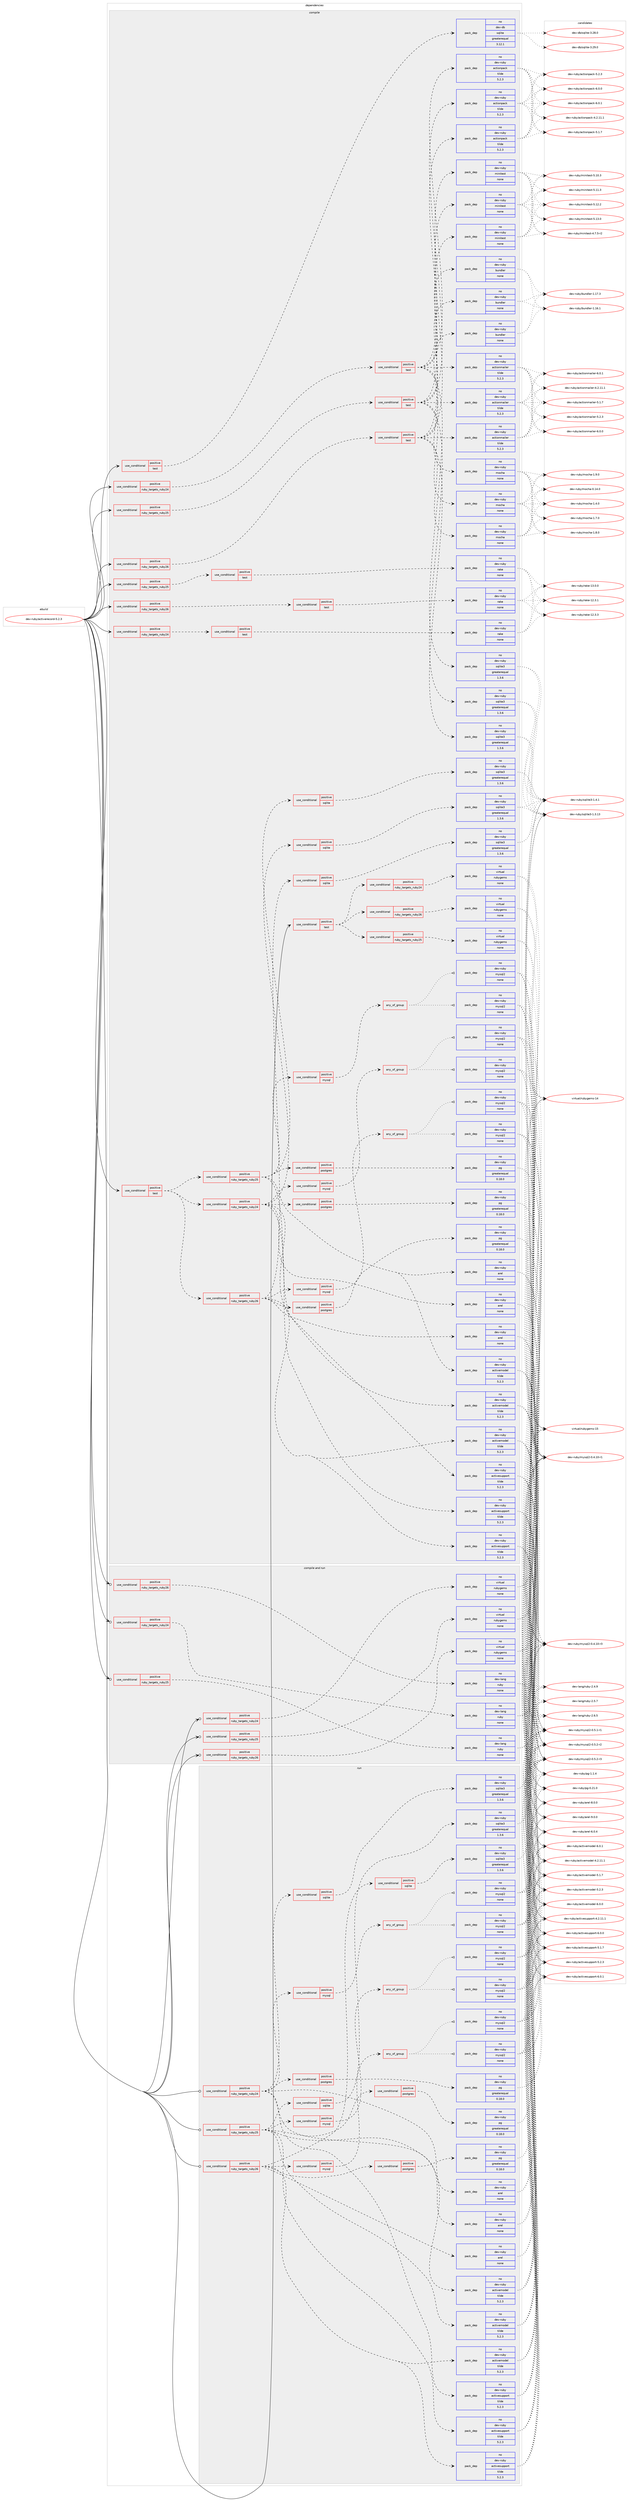 digraph prolog {

# *************
# Graph options
# *************

newrank=true;
concentrate=true;
compound=true;
graph [rankdir=LR,fontname=Helvetica,fontsize=10,ranksep=1.5];#, ranksep=2.5, nodesep=0.2];
edge  [arrowhead=vee];
node  [fontname=Helvetica,fontsize=10];

# **********
# The ebuild
# **********

subgraph cluster_leftcol {
color=gray;
rank=same;
label=<<i>ebuild</i>>;
id [label="dev-ruby/activerecord-5.2.3", color=red, width=4, href="../dev-ruby/activerecord-5.2.3.svg"];
}

# ****************
# The dependencies
# ****************

subgraph cluster_midcol {
color=gray;
label=<<i>dependencies</i>>;
subgraph cluster_compile {
fillcolor="#eeeeee";
style=filled;
label=<<i>compile</i>>;
subgraph cond157340 {
dependency675294 [label=<<TABLE BORDER="0" CELLBORDER="1" CELLSPACING="0" CELLPADDING="4"><TR><TD ROWSPAN="3" CELLPADDING="10">use_conditional</TD></TR><TR><TD>positive</TD></TR><TR><TD>ruby_targets_ruby24</TD></TR></TABLE>>, shape=none, color=red];
subgraph cond157341 {
dependency675295 [label=<<TABLE BORDER="0" CELLBORDER="1" CELLSPACING="0" CELLPADDING="4"><TR><TD ROWSPAN="3" CELLPADDING="10">use_conditional</TD></TR><TR><TD>positive</TD></TR><TR><TD>test</TD></TR></TABLE>>, shape=none, color=red];
subgraph pack506032 {
dependency675296 [label=<<TABLE BORDER="0" CELLBORDER="1" CELLSPACING="0" CELLPADDING="4" WIDTH="220"><TR><TD ROWSPAN="6" CELLPADDING="30">pack_dep</TD></TR><TR><TD WIDTH="110">no</TD></TR><TR><TD>dev-ruby</TD></TR><TR><TD>bundler</TD></TR><TR><TD>none</TD></TR><TR><TD></TD></TR></TABLE>>, shape=none, color=blue];
}
dependency675295:e -> dependency675296:w [weight=20,style="dashed",arrowhead="vee"];
subgraph pack506033 {
dependency675297 [label=<<TABLE BORDER="0" CELLBORDER="1" CELLSPACING="0" CELLPADDING="4" WIDTH="220"><TR><TD ROWSPAN="6" CELLPADDING="30">pack_dep</TD></TR><TR><TD WIDTH="110">no</TD></TR><TR><TD>dev-ruby</TD></TR><TR><TD>actionpack</TD></TR><TR><TD>tilde</TD></TR><TR><TD>5.2.3</TD></TR></TABLE>>, shape=none, color=blue];
}
dependency675295:e -> dependency675297:w [weight=20,style="dashed",arrowhead="vee"];
subgraph pack506034 {
dependency675298 [label=<<TABLE BORDER="0" CELLBORDER="1" CELLSPACING="0" CELLPADDING="4" WIDTH="220"><TR><TD ROWSPAN="6" CELLPADDING="30">pack_dep</TD></TR><TR><TD WIDTH="110">no</TD></TR><TR><TD>dev-ruby</TD></TR><TR><TD>actionmailer</TD></TR><TR><TD>tilde</TD></TR><TR><TD>5.2.3</TD></TR></TABLE>>, shape=none, color=blue];
}
dependency675295:e -> dependency675298:w [weight=20,style="dashed",arrowhead="vee"];
subgraph pack506035 {
dependency675299 [label=<<TABLE BORDER="0" CELLBORDER="1" CELLSPACING="0" CELLPADDING="4" WIDTH="220"><TR><TD ROWSPAN="6" CELLPADDING="30">pack_dep</TD></TR><TR><TD WIDTH="110">no</TD></TR><TR><TD>dev-ruby</TD></TR><TR><TD>sqlite3</TD></TR><TR><TD>greaterequal</TD></TR><TR><TD>1.3.6</TD></TR></TABLE>>, shape=none, color=blue];
}
dependency675295:e -> dependency675299:w [weight=20,style="dashed",arrowhead="vee"];
subgraph pack506036 {
dependency675300 [label=<<TABLE BORDER="0" CELLBORDER="1" CELLSPACING="0" CELLPADDING="4" WIDTH="220"><TR><TD ROWSPAN="6" CELLPADDING="30">pack_dep</TD></TR><TR><TD WIDTH="110">no</TD></TR><TR><TD>dev-ruby</TD></TR><TR><TD>mocha</TD></TR><TR><TD>none</TD></TR><TR><TD></TD></TR></TABLE>>, shape=none, color=blue];
}
dependency675295:e -> dependency675300:w [weight=20,style="dashed",arrowhead="vee"];
subgraph pack506037 {
dependency675301 [label=<<TABLE BORDER="0" CELLBORDER="1" CELLSPACING="0" CELLPADDING="4" WIDTH="220"><TR><TD ROWSPAN="6" CELLPADDING="30">pack_dep</TD></TR><TR><TD WIDTH="110">no</TD></TR><TR><TD>dev-ruby</TD></TR><TR><TD>minitest</TD></TR><TR><TD>none</TD></TR><TR><TD></TD></TR></TABLE>>, shape=none, color=blue];
}
dependency675295:e -> dependency675301:w [weight=20,style="dashed",arrowhead="vee"];
}
dependency675294:e -> dependency675295:w [weight=20,style="dashed",arrowhead="vee"];
}
id:e -> dependency675294:w [weight=20,style="solid",arrowhead="vee"];
subgraph cond157342 {
dependency675302 [label=<<TABLE BORDER="0" CELLBORDER="1" CELLSPACING="0" CELLPADDING="4"><TR><TD ROWSPAN="3" CELLPADDING="10">use_conditional</TD></TR><TR><TD>positive</TD></TR><TR><TD>ruby_targets_ruby24</TD></TR></TABLE>>, shape=none, color=red];
subgraph cond157343 {
dependency675303 [label=<<TABLE BORDER="0" CELLBORDER="1" CELLSPACING="0" CELLPADDING="4"><TR><TD ROWSPAN="3" CELLPADDING="10">use_conditional</TD></TR><TR><TD>positive</TD></TR><TR><TD>test</TD></TR></TABLE>>, shape=none, color=red];
subgraph pack506038 {
dependency675304 [label=<<TABLE BORDER="0" CELLBORDER="1" CELLSPACING="0" CELLPADDING="4" WIDTH="220"><TR><TD ROWSPAN="6" CELLPADDING="30">pack_dep</TD></TR><TR><TD WIDTH="110">no</TD></TR><TR><TD>dev-ruby</TD></TR><TR><TD>rake</TD></TR><TR><TD>none</TD></TR><TR><TD></TD></TR></TABLE>>, shape=none, color=blue];
}
dependency675303:e -> dependency675304:w [weight=20,style="dashed",arrowhead="vee"];
}
dependency675302:e -> dependency675303:w [weight=20,style="dashed",arrowhead="vee"];
}
id:e -> dependency675302:w [weight=20,style="solid",arrowhead="vee"];
subgraph cond157344 {
dependency675305 [label=<<TABLE BORDER="0" CELLBORDER="1" CELLSPACING="0" CELLPADDING="4"><TR><TD ROWSPAN="3" CELLPADDING="10">use_conditional</TD></TR><TR><TD>positive</TD></TR><TR><TD>ruby_targets_ruby25</TD></TR></TABLE>>, shape=none, color=red];
subgraph cond157345 {
dependency675306 [label=<<TABLE BORDER="0" CELLBORDER="1" CELLSPACING="0" CELLPADDING="4"><TR><TD ROWSPAN="3" CELLPADDING="10">use_conditional</TD></TR><TR><TD>positive</TD></TR><TR><TD>test</TD></TR></TABLE>>, shape=none, color=red];
subgraph pack506039 {
dependency675307 [label=<<TABLE BORDER="0" CELLBORDER="1" CELLSPACING="0" CELLPADDING="4" WIDTH="220"><TR><TD ROWSPAN="6" CELLPADDING="30">pack_dep</TD></TR><TR><TD WIDTH="110">no</TD></TR><TR><TD>dev-ruby</TD></TR><TR><TD>bundler</TD></TR><TR><TD>none</TD></TR><TR><TD></TD></TR></TABLE>>, shape=none, color=blue];
}
dependency675306:e -> dependency675307:w [weight=20,style="dashed",arrowhead="vee"];
subgraph pack506040 {
dependency675308 [label=<<TABLE BORDER="0" CELLBORDER="1" CELLSPACING="0" CELLPADDING="4" WIDTH="220"><TR><TD ROWSPAN="6" CELLPADDING="30">pack_dep</TD></TR><TR><TD WIDTH="110">no</TD></TR><TR><TD>dev-ruby</TD></TR><TR><TD>actionpack</TD></TR><TR><TD>tilde</TD></TR><TR><TD>5.2.3</TD></TR></TABLE>>, shape=none, color=blue];
}
dependency675306:e -> dependency675308:w [weight=20,style="dashed",arrowhead="vee"];
subgraph pack506041 {
dependency675309 [label=<<TABLE BORDER="0" CELLBORDER="1" CELLSPACING="0" CELLPADDING="4" WIDTH="220"><TR><TD ROWSPAN="6" CELLPADDING="30">pack_dep</TD></TR><TR><TD WIDTH="110">no</TD></TR><TR><TD>dev-ruby</TD></TR><TR><TD>actionmailer</TD></TR><TR><TD>tilde</TD></TR><TR><TD>5.2.3</TD></TR></TABLE>>, shape=none, color=blue];
}
dependency675306:e -> dependency675309:w [weight=20,style="dashed",arrowhead="vee"];
subgraph pack506042 {
dependency675310 [label=<<TABLE BORDER="0" CELLBORDER="1" CELLSPACING="0" CELLPADDING="4" WIDTH="220"><TR><TD ROWSPAN="6" CELLPADDING="30">pack_dep</TD></TR><TR><TD WIDTH="110">no</TD></TR><TR><TD>dev-ruby</TD></TR><TR><TD>sqlite3</TD></TR><TR><TD>greaterequal</TD></TR><TR><TD>1.3.6</TD></TR></TABLE>>, shape=none, color=blue];
}
dependency675306:e -> dependency675310:w [weight=20,style="dashed",arrowhead="vee"];
subgraph pack506043 {
dependency675311 [label=<<TABLE BORDER="0" CELLBORDER="1" CELLSPACING="0" CELLPADDING="4" WIDTH="220"><TR><TD ROWSPAN="6" CELLPADDING="30">pack_dep</TD></TR><TR><TD WIDTH="110">no</TD></TR><TR><TD>dev-ruby</TD></TR><TR><TD>mocha</TD></TR><TR><TD>none</TD></TR><TR><TD></TD></TR></TABLE>>, shape=none, color=blue];
}
dependency675306:e -> dependency675311:w [weight=20,style="dashed",arrowhead="vee"];
subgraph pack506044 {
dependency675312 [label=<<TABLE BORDER="0" CELLBORDER="1" CELLSPACING="0" CELLPADDING="4" WIDTH="220"><TR><TD ROWSPAN="6" CELLPADDING="30">pack_dep</TD></TR><TR><TD WIDTH="110">no</TD></TR><TR><TD>dev-ruby</TD></TR><TR><TD>minitest</TD></TR><TR><TD>none</TD></TR><TR><TD></TD></TR></TABLE>>, shape=none, color=blue];
}
dependency675306:e -> dependency675312:w [weight=20,style="dashed",arrowhead="vee"];
}
dependency675305:e -> dependency675306:w [weight=20,style="dashed",arrowhead="vee"];
}
id:e -> dependency675305:w [weight=20,style="solid",arrowhead="vee"];
subgraph cond157346 {
dependency675313 [label=<<TABLE BORDER="0" CELLBORDER="1" CELLSPACING="0" CELLPADDING="4"><TR><TD ROWSPAN="3" CELLPADDING="10">use_conditional</TD></TR><TR><TD>positive</TD></TR><TR><TD>ruby_targets_ruby25</TD></TR></TABLE>>, shape=none, color=red];
subgraph cond157347 {
dependency675314 [label=<<TABLE BORDER="0" CELLBORDER="1" CELLSPACING="0" CELLPADDING="4"><TR><TD ROWSPAN="3" CELLPADDING="10">use_conditional</TD></TR><TR><TD>positive</TD></TR><TR><TD>test</TD></TR></TABLE>>, shape=none, color=red];
subgraph pack506045 {
dependency675315 [label=<<TABLE BORDER="0" CELLBORDER="1" CELLSPACING="0" CELLPADDING="4" WIDTH="220"><TR><TD ROWSPAN="6" CELLPADDING="30">pack_dep</TD></TR><TR><TD WIDTH="110">no</TD></TR><TR><TD>dev-ruby</TD></TR><TR><TD>rake</TD></TR><TR><TD>none</TD></TR><TR><TD></TD></TR></TABLE>>, shape=none, color=blue];
}
dependency675314:e -> dependency675315:w [weight=20,style="dashed",arrowhead="vee"];
}
dependency675313:e -> dependency675314:w [weight=20,style="dashed",arrowhead="vee"];
}
id:e -> dependency675313:w [weight=20,style="solid",arrowhead="vee"];
subgraph cond157348 {
dependency675316 [label=<<TABLE BORDER="0" CELLBORDER="1" CELLSPACING="0" CELLPADDING="4"><TR><TD ROWSPAN="3" CELLPADDING="10">use_conditional</TD></TR><TR><TD>positive</TD></TR><TR><TD>ruby_targets_ruby26</TD></TR></TABLE>>, shape=none, color=red];
subgraph cond157349 {
dependency675317 [label=<<TABLE BORDER="0" CELLBORDER="1" CELLSPACING="0" CELLPADDING="4"><TR><TD ROWSPAN="3" CELLPADDING="10">use_conditional</TD></TR><TR><TD>positive</TD></TR><TR><TD>test</TD></TR></TABLE>>, shape=none, color=red];
subgraph pack506046 {
dependency675318 [label=<<TABLE BORDER="0" CELLBORDER="1" CELLSPACING="0" CELLPADDING="4" WIDTH="220"><TR><TD ROWSPAN="6" CELLPADDING="30">pack_dep</TD></TR><TR><TD WIDTH="110">no</TD></TR><TR><TD>dev-ruby</TD></TR><TR><TD>bundler</TD></TR><TR><TD>none</TD></TR><TR><TD></TD></TR></TABLE>>, shape=none, color=blue];
}
dependency675317:e -> dependency675318:w [weight=20,style="dashed",arrowhead="vee"];
subgraph pack506047 {
dependency675319 [label=<<TABLE BORDER="0" CELLBORDER="1" CELLSPACING="0" CELLPADDING="4" WIDTH="220"><TR><TD ROWSPAN="6" CELLPADDING="30">pack_dep</TD></TR><TR><TD WIDTH="110">no</TD></TR><TR><TD>dev-ruby</TD></TR><TR><TD>actionpack</TD></TR><TR><TD>tilde</TD></TR><TR><TD>5.2.3</TD></TR></TABLE>>, shape=none, color=blue];
}
dependency675317:e -> dependency675319:w [weight=20,style="dashed",arrowhead="vee"];
subgraph pack506048 {
dependency675320 [label=<<TABLE BORDER="0" CELLBORDER="1" CELLSPACING="0" CELLPADDING="4" WIDTH="220"><TR><TD ROWSPAN="6" CELLPADDING="30">pack_dep</TD></TR><TR><TD WIDTH="110">no</TD></TR><TR><TD>dev-ruby</TD></TR><TR><TD>actionmailer</TD></TR><TR><TD>tilde</TD></TR><TR><TD>5.2.3</TD></TR></TABLE>>, shape=none, color=blue];
}
dependency675317:e -> dependency675320:w [weight=20,style="dashed",arrowhead="vee"];
subgraph pack506049 {
dependency675321 [label=<<TABLE BORDER="0" CELLBORDER="1" CELLSPACING="0" CELLPADDING="4" WIDTH="220"><TR><TD ROWSPAN="6" CELLPADDING="30">pack_dep</TD></TR><TR><TD WIDTH="110">no</TD></TR><TR><TD>dev-ruby</TD></TR><TR><TD>sqlite3</TD></TR><TR><TD>greaterequal</TD></TR><TR><TD>1.3.6</TD></TR></TABLE>>, shape=none, color=blue];
}
dependency675317:e -> dependency675321:w [weight=20,style="dashed",arrowhead="vee"];
subgraph pack506050 {
dependency675322 [label=<<TABLE BORDER="0" CELLBORDER="1" CELLSPACING="0" CELLPADDING="4" WIDTH="220"><TR><TD ROWSPAN="6" CELLPADDING="30">pack_dep</TD></TR><TR><TD WIDTH="110">no</TD></TR><TR><TD>dev-ruby</TD></TR><TR><TD>mocha</TD></TR><TR><TD>none</TD></TR><TR><TD></TD></TR></TABLE>>, shape=none, color=blue];
}
dependency675317:e -> dependency675322:w [weight=20,style="dashed",arrowhead="vee"];
subgraph pack506051 {
dependency675323 [label=<<TABLE BORDER="0" CELLBORDER="1" CELLSPACING="0" CELLPADDING="4" WIDTH="220"><TR><TD ROWSPAN="6" CELLPADDING="30">pack_dep</TD></TR><TR><TD WIDTH="110">no</TD></TR><TR><TD>dev-ruby</TD></TR><TR><TD>minitest</TD></TR><TR><TD>none</TD></TR><TR><TD></TD></TR></TABLE>>, shape=none, color=blue];
}
dependency675317:e -> dependency675323:w [weight=20,style="dashed",arrowhead="vee"];
}
dependency675316:e -> dependency675317:w [weight=20,style="dashed",arrowhead="vee"];
}
id:e -> dependency675316:w [weight=20,style="solid",arrowhead="vee"];
subgraph cond157350 {
dependency675324 [label=<<TABLE BORDER="0" CELLBORDER="1" CELLSPACING="0" CELLPADDING="4"><TR><TD ROWSPAN="3" CELLPADDING="10">use_conditional</TD></TR><TR><TD>positive</TD></TR><TR><TD>ruby_targets_ruby26</TD></TR></TABLE>>, shape=none, color=red];
subgraph cond157351 {
dependency675325 [label=<<TABLE BORDER="0" CELLBORDER="1" CELLSPACING="0" CELLPADDING="4"><TR><TD ROWSPAN="3" CELLPADDING="10">use_conditional</TD></TR><TR><TD>positive</TD></TR><TR><TD>test</TD></TR></TABLE>>, shape=none, color=red];
subgraph pack506052 {
dependency675326 [label=<<TABLE BORDER="0" CELLBORDER="1" CELLSPACING="0" CELLPADDING="4" WIDTH="220"><TR><TD ROWSPAN="6" CELLPADDING="30">pack_dep</TD></TR><TR><TD WIDTH="110">no</TD></TR><TR><TD>dev-ruby</TD></TR><TR><TD>rake</TD></TR><TR><TD>none</TD></TR><TR><TD></TD></TR></TABLE>>, shape=none, color=blue];
}
dependency675325:e -> dependency675326:w [weight=20,style="dashed",arrowhead="vee"];
}
dependency675324:e -> dependency675325:w [weight=20,style="dashed",arrowhead="vee"];
}
id:e -> dependency675324:w [weight=20,style="solid",arrowhead="vee"];
subgraph cond157352 {
dependency675327 [label=<<TABLE BORDER="0" CELLBORDER="1" CELLSPACING="0" CELLPADDING="4"><TR><TD ROWSPAN="3" CELLPADDING="10">use_conditional</TD></TR><TR><TD>positive</TD></TR><TR><TD>test</TD></TR></TABLE>>, shape=none, color=red];
subgraph cond157353 {
dependency675328 [label=<<TABLE BORDER="0" CELLBORDER="1" CELLSPACING="0" CELLPADDING="4"><TR><TD ROWSPAN="3" CELLPADDING="10">use_conditional</TD></TR><TR><TD>positive</TD></TR><TR><TD>ruby_targets_ruby24</TD></TR></TABLE>>, shape=none, color=red];
subgraph pack506053 {
dependency675329 [label=<<TABLE BORDER="0" CELLBORDER="1" CELLSPACING="0" CELLPADDING="4" WIDTH="220"><TR><TD ROWSPAN="6" CELLPADDING="30">pack_dep</TD></TR><TR><TD WIDTH="110">no</TD></TR><TR><TD>dev-ruby</TD></TR><TR><TD>activesupport</TD></TR><TR><TD>tilde</TD></TR><TR><TD>5.2.3</TD></TR></TABLE>>, shape=none, color=blue];
}
dependency675328:e -> dependency675329:w [weight=20,style="dashed",arrowhead="vee"];
subgraph pack506054 {
dependency675330 [label=<<TABLE BORDER="0" CELLBORDER="1" CELLSPACING="0" CELLPADDING="4" WIDTH="220"><TR><TD ROWSPAN="6" CELLPADDING="30">pack_dep</TD></TR><TR><TD WIDTH="110">no</TD></TR><TR><TD>dev-ruby</TD></TR><TR><TD>activemodel</TD></TR><TR><TD>tilde</TD></TR><TR><TD>5.2.3</TD></TR></TABLE>>, shape=none, color=blue];
}
dependency675328:e -> dependency675330:w [weight=20,style="dashed",arrowhead="vee"];
subgraph pack506055 {
dependency675331 [label=<<TABLE BORDER="0" CELLBORDER="1" CELLSPACING="0" CELLPADDING="4" WIDTH="220"><TR><TD ROWSPAN="6" CELLPADDING="30">pack_dep</TD></TR><TR><TD WIDTH="110">no</TD></TR><TR><TD>dev-ruby</TD></TR><TR><TD>arel</TD></TR><TR><TD>none</TD></TR><TR><TD></TD></TR></TABLE>>, shape=none, color=blue];
}
dependency675328:e -> dependency675331:w [weight=20,style="dashed",arrowhead="vee"];
subgraph cond157354 {
dependency675332 [label=<<TABLE BORDER="0" CELLBORDER="1" CELLSPACING="0" CELLPADDING="4"><TR><TD ROWSPAN="3" CELLPADDING="10">use_conditional</TD></TR><TR><TD>positive</TD></TR><TR><TD>sqlite</TD></TR></TABLE>>, shape=none, color=red];
subgraph pack506056 {
dependency675333 [label=<<TABLE BORDER="0" CELLBORDER="1" CELLSPACING="0" CELLPADDING="4" WIDTH="220"><TR><TD ROWSPAN="6" CELLPADDING="30">pack_dep</TD></TR><TR><TD WIDTH="110">no</TD></TR><TR><TD>dev-ruby</TD></TR><TR><TD>sqlite3</TD></TR><TR><TD>greaterequal</TD></TR><TR><TD>1.3.6</TD></TR></TABLE>>, shape=none, color=blue];
}
dependency675332:e -> dependency675333:w [weight=20,style="dashed",arrowhead="vee"];
}
dependency675328:e -> dependency675332:w [weight=20,style="dashed",arrowhead="vee"];
subgraph cond157355 {
dependency675334 [label=<<TABLE BORDER="0" CELLBORDER="1" CELLSPACING="0" CELLPADDING="4"><TR><TD ROWSPAN="3" CELLPADDING="10">use_conditional</TD></TR><TR><TD>positive</TD></TR><TR><TD>mysql</TD></TR></TABLE>>, shape=none, color=red];
subgraph any11544 {
dependency675335 [label=<<TABLE BORDER="0" CELLBORDER="1" CELLSPACING="0" CELLPADDING="4"><TR><TD CELLPADDING="10">any_of_group</TD></TR></TABLE>>, shape=none, color=red];subgraph pack506057 {
dependency675336 [label=<<TABLE BORDER="0" CELLBORDER="1" CELLSPACING="0" CELLPADDING="4" WIDTH="220"><TR><TD ROWSPAN="6" CELLPADDING="30">pack_dep</TD></TR><TR><TD WIDTH="110">no</TD></TR><TR><TD>dev-ruby</TD></TR><TR><TD>mysql2</TD></TR><TR><TD>none</TD></TR><TR><TD></TD></TR></TABLE>>, shape=none, color=blue];
}
dependency675335:e -> dependency675336:w [weight=20,style="dotted",arrowhead="oinv"];
subgraph pack506058 {
dependency675337 [label=<<TABLE BORDER="0" CELLBORDER="1" CELLSPACING="0" CELLPADDING="4" WIDTH="220"><TR><TD ROWSPAN="6" CELLPADDING="30">pack_dep</TD></TR><TR><TD WIDTH="110">no</TD></TR><TR><TD>dev-ruby</TD></TR><TR><TD>mysql2</TD></TR><TR><TD>none</TD></TR><TR><TD></TD></TR></TABLE>>, shape=none, color=blue];
}
dependency675335:e -> dependency675337:w [weight=20,style="dotted",arrowhead="oinv"];
}
dependency675334:e -> dependency675335:w [weight=20,style="dashed",arrowhead="vee"];
}
dependency675328:e -> dependency675334:w [weight=20,style="dashed",arrowhead="vee"];
subgraph cond157356 {
dependency675338 [label=<<TABLE BORDER="0" CELLBORDER="1" CELLSPACING="0" CELLPADDING="4"><TR><TD ROWSPAN="3" CELLPADDING="10">use_conditional</TD></TR><TR><TD>positive</TD></TR><TR><TD>postgres</TD></TR></TABLE>>, shape=none, color=red];
subgraph pack506059 {
dependency675339 [label=<<TABLE BORDER="0" CELLBORDER="1" CELLSPACING="0" CELLPADDING="4" WIDTH="220"><TR><TD ROWSPAN="6" CELLPADDING="30">pack_dep</TD></TR><TR><TD WIDTH="110">no</TD></TR><TR><TD>dev-ruby</TD></TR><TR><TD>pg</TD></TR><TR><TD>greaterequal</TD></TR><TR><TD>0.18.0</TD></TR></TABLE>>, shape=none, color=blue];
}
dependency675338:e -> dependency675339:w [weight=20,style="dashed",arrowhead="vee"];
}
dependency675328:e -> dependency675338:w [weight=20,style="dashed",arrowhead="vee"];
}
dependency675327:e -> dependency675328:w [weight=20,style="dashed",arrowhead="vee"];
subgraph cond157357 {
dependency675340 [label=<<TABLE BORDER="0" CELLBORDER="1" CELLSPACING="0" CELLPADDING="4"><TR><TD ROWSPAN="3" CELLPADDING="10">use_conditional</TD></TR><TR><TD>positive</TD></TR><TR><TD>ruby_targets_ruby25</TD></TR></TABLE>>, shape=none, color=red];
subgraph pack506060 {
dependency675341 [label=<<TABLE BORDER="0" CELLBORDER="1" CELLSPACING="0" CELLPADDING="4" WIDTH="220"><TR><TD ROWSPAN="6" CELLPADDING="30">pack_dep</TD></TR><TR><TD WIDTH="110">no</TD></TR><TR><TD>dev-ruby</TD></TR><TR><TD>activesupport</TD></TR><TR><TD>tilde</TD></TR><TR><TD>5.2.3</TD></TR></TABLE>>, shape=none, color=blue];
}
dependency675340:e -> dependency675341:w [weight=20,style="dashed",arrowhead="vee"];
subgraph pack506061 {
dependency675342 [label=<<TABLE BORDER="0" CELLBORDER="1" CELLSPACING="0" CELLPADDING="4" WIDTH="220"><TR><TD ROWSPAN="6" CELLPADDING="30">pack_dep</TD></TR><TR><TD WIDTH="110">no</TD></TR><TR><TD>dev-ruby</TD></TR><TR><TD>activemodel</TD></TR><TR><TD>tilde</TD></TR><TR><TD>5.2.3</TD></TR></TABLE>>, shape=none, color=blue];
}
dependency675340:e -> dependency675342:w [weight=20,style="dashed",arrowhead="vee"];
subgraph pack506062 {
dependency675343 [label=<<TABLE BORDER="0" CELLBORDER="1" CELLSPACING="0" CELLPADDING="4" WIDTH="220"><TR><TD ROWSPAN="6" CELLPADDING="30">pack_dep</TD></TR><TR><TD WIDTH="110">no</TD></TR><TR><TD>dev-ruby</TD></TR><TR><TD>arel</TD></TR><TR><TD>none</TD></TR><TR><TD></TD></TR></TABLE>>, shape=none, color=blue];
}
dependency675340:e -> dependency675343:w [weight=20,style="dashed",arrowhead="vee"];
subgraph cond157358 {
dependency675344 [label=<<TABLE BORDER="0" CELLBORDER="1" CELLSPACING="0" CELLPADDING="4"><TR><TD ROWSPAN="3" CELLPADDING="10">use_conditional</TD></TR><TR><TD>positive</TD></TR><TR><TD>sqlite</TD></TR></TABLE>>, shape=none, color=red];
subgraph pack506063 {
dependency675345 [label=<<TABLE BORDER="0" CELLBORDER="1" CELLSPACING="0" CELLPADDING="4" WIDTH="220"><TR><TD ROWSPAN="6" CELLPADDING="30">pack_dep</TD></TR><TR><TD WIDTH="110">no</TD></TR><TR><TD>dev-ruby</TD></TR><TR><TD>sqlite3</TD></TR><TR><TD>greaterequal</TD></TR><TR><TD>1.3.6</TD></TR></TABLE>>, shape=none, color=blue];
}
dependency675344:e -> dependency675345:w [weight=20,style="dashed",arrowhead="vee"];
}
dependency675340:e -> dependency675344:w [weight=20,style="dashed",arrowhead="vee"];
subgraph cond157359 {
dependency675346 [label=<<TABLE BORDER="0" CELLBORDER="1" CELLSPACING="0" CELLPADDING="4"><TR><TD ROWSPAN="3" CELLPADDING="10">use_conditional</TD></TR><TR><TD>positive</TD></TR><TR><TD>mysql</TD></TR></TABLE>>, shape=none, color=red];
subgraph any11545 {
dependency675347 [label=<<TABLE BORDER="0" CELLBORDER="1" CELLSPACING="0" CELLPADDING="4"><TR><TD CELLPADDING="10">any_of_group</TD></TR></TABLE>>, shape=none, color=red];subgraph pack506064 {
dependency675348 [label=<<TABLE BORDER="0" CELLBORDER="1" CELLSPACING="0" CELLPADDING="4" WIDTH="220"><TR><TD ROWSPAN="6" CELLPADDING="30">pack_dep</TD></TR><TR><TD WIDTH="110">no</TD></TR><TR><TD>dev-ruby</TD></TR><TR><TD>mysql2</TD></TR><TR><TD>none</TD></TR><TR><TD></TD></TR></TABLE>>, shape=none, color=blue];
}
dependency675347:e -> dependency675348:w [weight=20,style="dotted",arrowhead="oinv"];
subgraph pack506065 {
dependency675349 [label=<<TABLE BORDER="0" CELLBORDER="1" CELLSPACING="0" CELLPADDING="4" WIDTH="220"><TR><TD ROWSPAN="6" CELLPADDING="30">pack_dep</TD></TR><TR><TD WIDTH="110">no</TD></TR><TR><TD>dev-ruby</TD></TR><TR><TD>mysql2</TD></TR><TR><TD>none</TD></TR><TR><TD></TD></TR></TABLE>>, shape=none, color=blue];
}
dependency675347:e -> dependency675349:w [weight=20,style="dotted",arrowhead="oinv"];
}
dependency675346:e -> dependency675347:w [weight=20,style="dashed",arrowhead="vee"];
}
dependency675340:e -> dependency675346:w [weight=20,style="dashed",arrowhead="vee"];
subgraph cond157360 {
dependency675350 [label=<<TABLE BORDER="0" CELLBORDER="1" CELLSPACING="0" CELLPADDING="4"><TR><TD ROWSPAN="3" CELLPADDING="10">use_conditional</TD></TR><TR><TD>positive</TD></TR><TR><TD>postgres</TD></TR></TABLE>>, shape=none, color=red];
subgraph pack506066 {
dependency675351 [label=<<TABLE BORDER="0" CELLBORDER="1" CELLSPACING="0" CELLPADDING="4" WIDTH="220"><TR><TD ROWSPAN="6" CELLPADDING="30">pack_dep</TD></TR><TR><TD WIDTH="110">no</TD></TR><TR><TD>dev-ruby</TD></TR><TR><TD>pg</TD></TR><TR><TD>greaterequal</TD></TR><TR><TD>0.18.0</TD></TR></TABLE>>, shape=none, color=blue];
}
dependency675350:e -> dependency675351:w [weight=20,style="dashed",arrowhead="vee"];
}
dependency675340:e -> dependency675350:w [weight=20,style="dashed",arrowhead="vee"];
}
dependency675327:e -> dependency675340:w [weight=20,style="dashed",arrowhead="vee"];
subgraph cond157361 {
dependency675352 [label=<<TABLE BORDER="0" CELLBORDER="1" CELLSPACING="0" CELLPADDING="4"><TR><TD ROWSPAN="3" CELLPADDING="10">use_conditional</TD></TR><TR><TD>positive</TD></TR><TR><TD>ruby_targets_ruby26</TD></TR></TABLE>>, shape=none, color=red];
subgraph pack506067 {
dependency675353 [label=<<TABLE BORDER="0" CELLBORDER="1" CELLSPACING="0" CELLPADDING="4" WIDTH="220"><TR><TD ROWSPAN="6" CELLPADDING="30">pack_dep</TD></TR><TR><TD WIDTH="110">no</TD></TR><TR><TD>dev-ruby</TD></TR><TR><TD>activesupport</TD></TR><TR><TD>tilde</TD></TR><TR><TD>5.2.3</TD></TR></TABLE>>, shape=none, color=blue];
}
dependency675352:e -> dependency675353:w [weight=20,style="dashed",arrowhead="vee"];
subgraph pack506068 {
dependency675354 [label=<<TABLE BORDER="0" CELLBORDER="1" CELLSPACING="0" CELLPADDING="4" WIDTH="220"><TR><TD ROWSPAN="6" CELLPADDING="30">pack_dep</TD></TR><TR><TD WIDTH="110">no</TD></TR><TR><TD>dev-ruby</TD></TR><TR><TD>activemodel</TD></TR><TR><TD>tilde</TD></TR><TR><TD>5.2.3</TD></TR></TABLE>>, shape=none, color=blue];
}
dependency675352:e -> dependency675354:w [weight=20,style="dashed",arrowhead="vee"];
subgraph pack506069 {
dependency675355 [label=<<TABLE BORDER="0" CELLBORDER="1" CELLSPACING="0" CELLPADDING="4" WIDTH="220"><TR><TD ROWSPAN="6" CELLPADDING="30">pack_dep</TD></TR><TR><TD WIDTH="110">no</TD></TR><TR><TD>dev-ruby</TD></TR><TR><TD>arel</TD></TR><TR><TD>none</TD></TR><TR><TD></TD></TR></TABLE>>, shape=none, color=blue];
}
dependency675352:e -> dependency675355:w [weight=20,style="dashed",arrowhead="vee"];
subgraph cond157362 {
dependency675356 [label=<<TABLE BORDER="0" CELLBORDER="1" CELLSPACING="0" CELLPADDING="4"><TR><TD ROWSPAN="3" CELLPADDING="10">use_conditional</TD></TR><TR><TD>positive</TD></TR><TR><TD>sqlite</TD></TR></TABLE>>, shape=none, color=red];
subgraph pack506070 {
dependency675357 [label=<<TABLE BORDER="0" CELLBORDER="1" CELLSPACING="0" CELLPADDING="4" WIDTH="220"><TR><TD ROWSPAN="6" CELLPADDING="30">pack_dep</TD></TR><TR><TD WIDTH="110">no</TD></TR><TR><TD>dev-ruby</TD></TR><TR><TD>sqlite3</TD></TR><TR><TD>greaterequal</TD></TR><TR><TD>1.3.6</TD></TR></TABLE>>, shape=none, color=blue];
}
dependency675356:e -> dependency675357:w [weight=20,style="dashed",arrowhead="vee"];
}
dependency675352:e -> dependency675356:w [weight=20,style="dashed",arrowhead="vee"];
subgraph cond157363 {
dependency675358 [label=<<TABLE BORDER="0" CELLBORDER="1" CELLSPACING="0" CELLPADDING="4"><TR><TD ROWSPAN="3" CELLPADDING="10">use_conditional</TD></TR><TR><TD>positive</TD></TR><TR><TD>mysql</TD></TR></TABLE>>, shape=none, color=red];
subgraph any11546 {
dependency675359 [label=<<TABLE BORDER="0" CELLBORDER="1" CELLSPACING="0" CELLPADDING="4"><TR><TD CELLPADDING="10">any_of_group</TD></TR></TABLE>>, shape=none, color=red];subgraph pack506071 {
dependency675360 [label=<<TABLE BORDER="0" CELLBORDER="1" CELLSPACING="0" CELLPADDING="4" WIDTH="220"><TR><TD ROWSPAN="6" CELLPADDING="30">pack_dep</TD></TR><TR><TD WIDTH="110">no</TD></TR><TR><TD>dev-ruby</TD></TR><TR><TD>mysql2</TD></TR><TR><TD>none</TD></TR><TR><TD></TD></TR></TABLE>>, shape=none, color=blue];
}
dependency675359:e -> dependency675360:w [weight=20,style="dotted",arrowhead="oinv"];
subgraph pack506072 {
dependency675361 [label=<<TABLE BORDER="0" CELLBORDER="1" CELLSPACING="0" CELLPADDING="4" WIDTH="220"><TR><TD ROWSPAN="6" CELLPADDING="30">pack_dep</TD></TR><TR><TD WIDTH="110">no</TD></TR><TR><TD>dev-ruby</TD></TR><TR><TD>mysql2</TD></TR><TR><TD>none</TD></TR><TR><TD></TD></TR></TABLE>>, shape=none, color=blue];
}
dependency675359:e -> dependency675361:w [weight=20,style="dotted",arrowhead="oinv"];
}
dependency675358:e -> dependency675359:w [weight=20,style="dashed",arrowhead="vee"];
}
dependency675352:e -> dependency675358:w [weight=20,style="dashed",arrowhead="vee"];
subgraph cond157364 {
dependency675362 [label=<<TABLE BORDER="0" CELLBORDER="1" CELLSPACING="0" CELLPADDING="4"><TR><TD ROWSPAN="3" CELLPADDING="10">use_conditional</TD></TR><TR><TD>positive</TD></TR><TR><TD>postgres</TD></TR></TABLE>>, shape=none, color=red];
subgraph pack506073 {
dependency675363 [label=<<TABLE BORDER="0" CELLBORDER="1" CELLSPACING="0" CELLPADDING="4" WIDTH="220"><TR><TD ROWSPAN="6" CELLPADDING="30">pack_dep</TD></TR><TR><TD WIDTH="110">no</TD></TR><TR><TD>dev-ruby</TD></TR><TR><TD>pg</TD></TR><TR><TD>greaterequal</TD></TR><TR><TD>0.18.0</TD></TR></TABLE>>, shape=none, color=blue];
}
dependency675362:e -> dependency675363:w [weight=20,style="dashed",arrowhead="vee"];
}
dependency675352:e -> dependency675362:w [weight=20,style="dashed",arrowhead="vee"];
}
dependency675327:e -> dependency675352:w [weight=20,style="dashed",arrowhead="vee"];
}
id:e -> dependency675327:w [weight=20,style="solid",arrowhead="vee"];
subgraph cond157365 {
dependency675364 [label=<<TABLE BORDER="0" CELLBORDER="1" CELLSPACING="0" CELLPADDING="4"><TR><TD ROWSPAN="3" CELLPADDING="10">use_conditional</TD></TR><TR><TD>positive</TD></TR><TR><TD>test</TD></TR></TABLE>>, shape=none, color=red];
subgraph cond157366 {
dependency675365 [label=<<TABLE BORDER="0" CELLBORDER="1" CELLSPACING="0" CELLPADDING="4"><TR><TD ROWSPAN="3" CELLPADDING="10">use_conditional</TD></TR><TR><TD>positive</TD></TR><TR><TD>ruby_targets_ruby24</TD></TR></TABLE>>, shape=none, color=red];
subgraph pack506074 {
dependency675366 [label=<<TABLE BORDER="0" CELLBORDER="1" CELLSPACING="0" CELLPADDING="4" WIDTH="220"><TR><TD ROWSPAN="6" CELLPADDING="30">pack_dep</TD></TR><TR><TD WIDTH="110">no</TD></TR><TR><TD>virtual</TD></TR><TR><TD>rubygems</TD></TR><TR><TD>none</TD></TR><TR><TD></TD></TR></TABLE>>, shape=none, color=blue];
}
dependency675365:e -> dependency675366:w [weight=20,style="dashed",arrowhead="vee"];
}
dependency675364:e -> dependency675365:w [weight=20,style="dashed",arrowhead="vee"];
subgraph cond157367 {
dependency675367 [label=<<TABLE BORDER="0" CELLBORDER="1" CELLSPACING="0" CELLPADDING="4"><TR><TD ROWSPAN="3" CELLPADDING="10">use_conditional</TD></TR><TR><TD>positive</TD></TR><TR><TD>ruby_targets_ruby25</TD></TR></TABLE>>, shape=none, color=red];
subgraph pack506075 {
dependency675368 [label=<<TABLE BORDER="0" CELLBORDER="1" CELLSPACING="0" CELLPADDING="4" WIDTH="220"><TR><TD ROWSPAN="6" CELLPADDING="30">pack_dep</TD></TR><TR><TD WIDTH="110">no</TD></TR><TR><TD>virtual</TD></TR><TR><TD>rubygems</TD></TR><TR><TD>none</TD></TR><TR><TD></TD></TR></TABLE>>, shape=none, color=blue];
}
dependency675367:e -> dependency675368:w [weight=20,style="dashed",arrowhead="vee"];
}
dependency675364:e -> dependency675367:w [weight=20,style="dashed",arrowhead="vee"];
subgraph cond157368 {
dependency675369 [label=<<TABLE BORDER="0" CELLBORDER="1" CELLSPACING="0" CELLPADDING="4"><TR><TD ROWSPAN="3" CELLPADDING="10">use_conditional</TD></TR><TR><TD>positive</TD></TR><TR><TD>ruby_targets_ruby26</TD></TR></TABLE>>, shape=none, color=red];
subgraph pack506076 {
dependency675370 [label=<<TABLE BORDER="0" CELLBORDER="1" CELLSPACING="0" CELLPADDING="4" WIDTH="220"><TR><TD ROWSPAN="6" CELLPADDING="30">pack_dep</TD></TR><TR><TD WIDTH="110">no</TD></TR><TR><TD>virtual</TD></TR><TR><TD>rubygems</TD></TR><TR><TD>none</TD></TR><TR><TD></TD></TR></TABLE>>, shape=none, color=blue];
}
dependency675369:e -> dependency675370:w [weight=20,style="dashed",arrowhead="vee"];
}
dependency675364:e -> dependency675369:w [weight=20,style="dashed",arrowhead="vee"];
}
id:e -> dependency675364:w [weight=20,style="solid",arrowhead="vee"];
subgraph cond157369 {
dependency675371 [label=<<TABLE BORDER="0" CELLBORDER="1" CELLSPACING="0" CELLPADDING="4"><TR><TD ROWSPAN="3" CELLPADDING="10">use_conditional</TD></TR><TR><TD>positive</TD></TR><TR><TD>test</TD></TR></TABLE>>, shape=none, color=red];
subgraph pack506077 {
dependency675372 [label=<<TABLE BORDER="0" CELLBORDER="1" CELLSPACING="0" CELLPADDING="4" WIDTH="220"><TR><TD ROWSPAN="6" CELLPADDING="30">pack_dep</TD></TR><TR><TD WIDTH="110">no</TD></TR><TR><TD>dev-db</TD></TR><TR><TD>sqlite</TD></TR><TR><TD>greaterequal</TD></TR><TR><TD>3.12.1</TD></TR></TABLE>>, shape=none, color=blue];
}
dependency675371:e -> dependency675372:w [weight=20,style="dashed",arrowhead="vee"];
}
id:e -> dependency675371:w [weight=20,style="solid",arrowhead="vee"];
}
subgraph cluster_compileandrun {
fillcolor="#eeeeee";
style=filled;
label=<<i>compile and run</i>>;
subgraph cond157370 {
dependency675373 [label=<<TABLE BORDER="0" CELLBORDER="1" CELLSPACING="0" CELLPADDING="4"><TR><TD ROWSPAN="3" CELLPADDING="10">use_conditional</TD></TR><TR><TD>positive</TD></TR><TR><TD>ruby_targets_ruby24</TD></TR></TABLE>>, shape=none, color=red];
subgraph pack506078 {
dependency675374 [label=<<TABLE BORDER="0" CELLBORDER="1" CELLSPACING="0" CELLPADDING="4" WIDTH="220"><TR><TD ROWSPAN="6" CELLPADDING="30">pack_dep</TD></TR><TR><TD WIDTH="110">no</TD></TR><TR><TD>dev-lang</TD></TR><TR><TD>ruby</TD></TR><TR><TD>none</TD></TR><TR><TD></TD></TR></TABLE>>, shape=none, color=blue];
}
dependency675373:e -> dependency675374:w [weight=20,style="dashed",arrowhead="vee"];
}
id:e -> dependency675373:w [weight=20,style="solid",arrowhead="odotvee"];
subgraph cond157371 {
dependency675375 [label=<<TABLE BORDER="0" CELLBORDER="1" CELLSPACING="0" CELLPADDING="4"><TR><TD ROWSPAN="3" CELLPADDING="10">use_conditional</TD></TR><TR><TD>positive</TD></TR><TR><TD>ruby_targets_ruby24</TD></TR></TABLE>>, shape=none, color=red];
subgraph pack506079 {
dependency675376 [label=<<TABLE BORDER="0" CELLBORDER="1" CELLSPACING="0" CELLPADDING="4" WIDTH="220"><TR><TD ROWSPAN="6" CELLPADDING="30">pack_dep</TD></TR><TR><TD WIDTH="110">no</TD></TR><TR><TD>virtual</TD></TR><TR><TD>rubygems</TD></TR><TR><TD>none</TD></TR><TR><TD></TD></TR></TABLE>>, shape=none, color=blue];
}
dependency675375:e -> dependency675376:w [weight=20,style="dashed",arrowhead="vee"];
}
id:e -> dependency675375:w [weight=20,style="solid",arrowhead="odotvee"];
subgraph cond157372 {
dependency675377 [label=<<TABLE BORDER="0" CELLBORDER="1" CELLSPACING="0" CELLPADDING="4"><TR><TD ROWSPAN="3" CELLPADDING="10">use_conditional</TD></TR><TR><TD>positive</TD></TR><TR><TD>ruby_targets_ruby25</TD></TR></TABLE>>, shape=none, color=red];
subgraph pack506080 {
dependency675378 [label=<<TABLE BORDER="0" CELLBORDER="1" CELLSPACING="0" CELLPADDING="4" WIDTH="220"><TR><TD ROWSPAN="6" CELLPADDING="30">pack_dep</TD></TR><TR><TD WIDTH="110">no</TD></TR><TR><TD>dev-lang</TD></TR><TR><TD>ruby</TD></TR><TR><TD>none</TD></TR><TR><TD></TD></TR></TABLE>>, shape=none, color=blue];
}
dependency675377:e -> dependency675378:w [weight=20,style="dashed",arrowhead="vee"];
}
id:e -> dependency675377:w [weight=20,style="solid",arrowhead="odotvee"];
subgraph cond157373 {
dependency675379 [label=<<TABLE BORDER="0" CELLBORDER="1" CELLSPACING="0" CELLPADDING="4"><TR><TD ROWSPAN="3" CELLPADDING="10">use_conditional</TD></TR><TR><TD>positive</TD></TR><TR><TD>ruby_targets_ruby25</TD></TR></TABLE>>, shape=none, color=red];
subgraph pack506081 {
dependency675380 [label=<<TABLE BORDER="0" CELLBORDER="1" CELLSPACING="0" CELLPADDING="4" WIDTH="220"><TR><TD ROWSPAN="6" CELLPADDING="30">pack_dep</TD></TR><TR><TD WIDTH="110">no</TD></TR><TR><TD>virtual</TD></TR><TR><TD>rubygems</TD></TR><TR><TD>none</TD></TR><TR><TD></TD></TR></TABLE>>, shape=none, color=blue];
}
dependency675379:e -> dependency675380:w [weight=20,style="dashed",arrowhead="vee"];
}
id:e -> dependency675379:w [weight=20,style="solid",arrowhead="odotvee"];
subgraph cond157374 {
dependency675381 [label=<<TABLE BORDER="0" CELLBORDER="1" CELLSPACING="0" CELLPADDING="4"><TR><TD ROWSPAN="3" CELLPADDING="10">use_conditional</TD></TR><TR><TD>positive</TD></TR><TR><TD>ruby_targets_ruby26</TD></TR></TABLE>>, shape=none, color=red];
subgraph pack506082 {
dependency675382 [label=<<TABLE BORDER="0" CELLBORDER="1" CELLSPACING="0" CELLPADDING="4" WIDTH="220"><TR><TD ROWSPAN="6" CELLPADDING="30">pack_dep</TD></TR><TR><TD WIDTH="110">no</TD></TR><TR><TD>dev-lang</TD></TR><TR><TD>ruby</TD></TR><TR><TD>none</TD></TR><TR><TD></TD></TR></TABLE>>, shape=none, color=blue];
}
dependency675381:e -> dependency675382:w [weight=20,style="dashed",arrowhead="vee"];
}
id:e -> dependency675381:w [weight=20,style="solid",arrowhead="odotvee"];
subgraph cond157375 {
dependency675383 [label=<<TABLE BORDER="0" CELLBORDER="1" CELLSPACING="0" CELLPADDING="4"><TR><TD ROWSPAN="3" CELLPADDING="10">use_conditional</TD></TR><TR><TD>positive</TD></TR><TR><TD>ruby_targets_ruby26</TD></TR></TABLE>>, shape=none, color=red];
subgraph pack506083 {
dependency675384 [label=<<TABLE BORDER="0" CELLBORDER="1" CELLSPACING="0" CELLPADDING="4" WIDTH="220"><TR><TD ROWSPAN="6" CELLPADDING="30">pack_dep</TD></TR><TR><TD WIDTH="110">no</TD></TR><TR><TD>virtual</TD></TR><TR><TD>rubygems</TD></TR><TR><TD>none</TD></TR><TR><TD></TD></TR></TABLE>>, shape=none, color=blue];
}
dependency675383:e -> dependency675384:w [weight=20,style="dashed",arrowhead="vee"];
}
id:e -> dependency675383:w [weight=20,style="solid",arrowhead="odotvee"];
}
subgraph cluster_run {
fillcolor="#eeeeee";
style=filled;
label=<<i>run</i>>;
subgraph cond157376 {
dependency675385 [label=<<TABLE BORDER="0" CELLBORDER="1" CELLSPACING="0" CELLPADDING="4"><TR><TD ROWSPAN="3" CELLPADDING="10">use_conditional</TD></TR><TR><TD>positive</TD></TR><TR><TD>ruby_targets_ruby24</TD></TR></TABLE>>, shape=none, color=red];
subgraph pack506084 {
dependency675386 [label=<<TABLE BORDER="0" CELLBORDER="1" CELLSPACING="0" CELLPADDING="4" WIDTH="220"><TR><TD ROWSPAN="6" CELLPADDING="30">pack_dep</TD></TR><TR><TD WIDTH="110">no</TD></TR><TR><TD>dev-ruby</TD></TR><TR><TD>activesupport</TD></TR><TR><TD>tilde</TD></TR><TR><TD>5.2.3</TD></TR></TABLE>>, shape=none, color=blue];
}
dependency675385:e -> dependency675386:w [weight=20,style="dashed",arrowhead="vee"];
subgraph pack506085 {
dependency675387 [label=<<TABLE BORDER="0" CELLBORDER="1" CELLSPACING="0" CELLPADDING="4" WIDTH="220"><TR><TD ROWSPAN="6" CELLPADDING="30">pack_dep</TD></TR><TR><TD WIDTH="110">no</TD></TR><TR><TD>dev-ruby</TD></TR><TR><TD>activemodel</TD></TR><TR><TD>tilde</TD></TR><TR><TD>5.2.3</TD></TR></TABLE>>, shape=none, color=blue];
}
dependency675385:e -> dependency675387:w [weight=20,style="dashed",arrowhead="vee"];
subgraph pack506086 {
dependency675388 [label=<<TABLE BORDER="0" CELLBORDER="1" CELLSPACING="0" CELLPADDING="4" WIDTH="220"><TR><TD ROWSPAN="6" CELLPADDING="30">pack_dep</TD></TR><TR><TD WIDTH="110">no</TD></TR><TR><TD>dev-ruby</TD></TR><TR><TD>arel</TD></TR><TR><TD>none</TD></TR><TR><TD></TD></TR></TABLE>>, shape=none, color=blue];
}
dependency675385:e -> dependency675388:w [weight=20,style="dashed",arrowhead="vee"];
subgraph cond157377 {
dependency675389 [label=<<TABLE BORDER="0" CELLBORDER="1" CELLSPACING="0" CELLPADDING="4"><TR><TD ROWSPAN="3" CELLPADDING="10">use_conditional</TD></TR><TR><TD>positive</TD></TR><TR><TD>sqlite</TD></TR></TABLE>>, shape=none, color=red];
subgraph pack506087 {
dependency675390 [label=<<TABLE BORDER="0" CELLBORDER="1" CELLSPACING="0" CELLPADDING="4" WIDTH="220"><TR><TD ROWSPAN="6" CELLPADDING="30">pack_dep</TD></TR><TR><TD WIDTH="110">no</TD></TR><TR><TD>dev-ruby</TD></TR><TR><TD>sqlite3</TD></TR><TR><TD>greaterequal</TD></TR><TR><TD>1.3.6</TD></TR></TABLE>>, shape=none, color=blue];
}
dependency675389:e -> dependency675390:w [weight=20,style="dashed",arrowhead="vee"];
}
dependency675385:e -> dependency675389:w [weight=20,style="dashed",arrowhead="vee"];
subgraph cond157378 {
dependency675391 [label=<<TABLE BORDER="0" CELLBORDER="1" CELLSPACING="0" CELLPADDING="4"><TR><TD ROWSPAN="3" CELLPADDING="10">use_conditional</TD></TR><TR><TD>positive</TD></TR><TR><TD>mysql</TD></TR></TABLE>>, shape=none, color=red];
subgraph any11547 {
dependency675392 [label=<<TABLE BORDER="0" CELLBORDER="1" CELLSPACING="0" CELLPADDING="4"><TR><TD CELLPADDING="10">any_of_group</TD></TR></TABLE>>, shape=none, color=red];subgraph pack506088 {
dependency675393 [label=<<TABLE BORDER="0" CELLBORDER="1" CELLSPACING="0" CELLPADDING="4" WIDTH="220"><TR><TD ROWSPAN="6" CELLPADDING="30">pack_dep</TD></TR><TR><TD WIDTH="110">no</TD></TR><TR><TD>dev-ruby</TD></TR><TR><TD>mysql2</TD></TR><TR><TD>none</TD></TR><TR><TD></TD></TR></TABLE>>, shape=none, color=blue];
}
dependency675392:e -> dependency675393:w [weight=20,style="dotted",arrowhead="oinv"];
subgraph pack506089 {
dependency675394 [label=<<TABLE BORDER="0" CELLBORDER="1" CELLSPACING="0" CELLPADDING="4" WIDTH="220"><TR><TD ROWSPAN="6" CELLPADDING="30">pack_dep</TD></TR><TR><TD WIDTH="110">no</TD></TR><TR><TD>dev-ruby</TD></TR><TR><TD>mysql2</TD></TR><TR><TD>none</TD></TR><TR><TD></TD></TR></TABLE>>, shape=none, color=blue];
}
dependency675392:e -> dependency675394:w [weight=20,style="dotted",arrowhead="oinv"];
}
dependency675391:e -> dependency675392:w [weight=20,style="dashed",arrowhead="vee"];
}
dependency675385:e -> dependency675391:w [weight=20,style="dashed",arrowhead="vee"];
subgraph cond157379 {
dependency675395 [label=<<TABLE BORDER="0" CELLBORDER="1" CELLSPACING="0" CELLPADDING="4"><TR><TD ROWSPAN="3" CELLPADDING="10">use_conditional</TD></TR><TR><TD>positive</TD></TR><TR><TD>postgres</TD></TR></TABLE>>, shape=none, color=red];
subgraph pack506090 {
dependency675396 [label=<<TABLE BORDER="0" CELLBORDER="1" CELLSPACING="0" CELLPADDING="4" WIDTH="220"><TR><TD ROWSPAN="6" CELLPADDING="30">pack_dep</TD></TR><TR><TD WIDTH="110">no</TD></TR><TR><TD>dev-ruby</TD></TR><TR><TD>pg</TD></TR><TR><TD>greaterequal</TD></TR><TR><TD>0.18.0</TD></TR></TABLE>>, shape=none, color=blue];
}
dependency675395:e -> dependency675396:w [weight=20,style="dashed",arrowhead="vee"];
}
dependency675385:e -> dependency675395:w [weight=20,style="dashed",arrowhead="vee"];
}
id:e -> dependency675385:w [weight=20,style="solid",arrowhead="odot"];
subgraph cond157380 {
dependency675397 [label=<<TABLE BORDER="0" CELLBORDER="1" CELLSPACING="0" CELLPADDING="4"><TR><TD ROWSPAN="3" CELLPADDING="10">use_conditional</TD></TR><TR><TD>positive</TD></TR><TR><TD>ruby_targets_ruby25</TD></TR></TABLE>>, shape=none, color=red];
subgraph pack506091 {
dependency675398 [label=<<TABLE BORDER="0" CELLBORDER="1" CELLSPACING="0" CELLPADDING="4" WIDTH="220"><TR><TD ROWSPAN="6" CELLPADDING="30">pack_dep</TD></TR><TR><TD WIDTH="110">no</TD></TR><TR><TD>dev-ruby</TD></TR><TR><TD>activesupport</TD></TR><TR><TD>tilde</TD></TR><TR><TD>5.2.3</TD></TR></TABLE>>, shape=none, color=blue];
}
dependency675397:e -> dependency675398:w [weight=20,style="dashed",arrowhead="vee"];
subgraph pack506092 {
dependency675399 [label=<<TABLE BORDER="0" CELLBORDER="1" CELLSPACING="0" CELLPADDING="4" WIDTH="220"><TR><TD ROWSPAN="6" CELLPADDING="30">pack_dep</TD></TR><TR><TD WIDTH="110">no</TD></TR><TR><TD>dev-ruby</TD></TR><TR><TD>activemodel</TD></TR><TR><TD>tilde</TD></TR><TR><TD>5.2.3</TD></TR></TABLE>>, shape=none, color=blue];
}
dependency675397:e -> dependency675399:w [weight=20,style="dashed",arrowhead="vee"];
subgraph pack506093 {
dependency675400 [label=<<TABLE BORDER="0" CELLBORDER="1" CELLSPACING="0" CELLPADDING="4" WIDTH="220"><TR><TD ROWSPAN="6" CELLPADDING="30">pack_dep</TD></TR><TR><TD WIDTH="110">no</TD></TR><TR><TD>dev-ruby</TD></TR><TR><TD>arel</TD></TR><TR><TD>none</TD></TR><TR><TD></TD></TR></TABLE>>, shape=none, color=blue];
}
dependency675397:e -> dependency675400:w [weight=20,style="dashed",arrowhead="vee"];
subgraph cond157381 {
dependency675401 [label=<<TABLE BORDER="0" CELLBORDER="1" CELLSPACING="0" CELLPADDING="4"><TR><TD ROWSPAN="3" CELLPADDING="10">use_conditional</TD></TR><TR><TD>positive</TD></TR><TR><TD>sqlite</TD></TR></TABLE>>, shape=none, color=red];
subgraph pack506094 {
dependency675402 [label=<<TABLE BORDER="0" CELLBORDER="1" CELLSPACING="0" CELLPADDING="4" WIDTH="220"><TR><TD ROWSPAN="6" CELLPADDING="30">pack_dep</TD></TR><TR><TD WIDTH="110">no</TD></TR><TR><TD>dev-ruby</TD></TR><TR><TD>sqlite3</TD></TR><TR><TD>greaterequal</TD></TR><TR><TD>1.3.6</TD></TR></TABLE>>, shape=none, color=blue];
}
dependency675401:e -> dependency675402:w [weight=20,style="dashed",arrowhead="vee"];
}
dependency675397:e -> dependency675401:w [weight=20,style="dashed",arrowhead="vee"];
subgraph cond157382 {
dependency675403 [label=<<TABLE BORDER="0" CELLBORDER="1" CELLSPACING="0" CELLPADDING="4"><TR><TD ROWSPAN="3" CELLPADDING="10">use_conditional</TD></TR><TR><TD>positive</TD></TR><TR><TD>mysql</TD></TR></TABLE>>, shape=none, color=red];
subgraph any11548 {
dependency675404 [label=<<TABLE BORDER="0" CELLBORDER="1" CELLSPACING="0" CELLPADDING="4"><TR><TD CELLPADDING="10">any_of_group</TD></TR></TABLE>>, shape=none, color=red];subgraph pack506095 {
dependency675405 [label=<<TABLE BORDER="0" CELLBORDER="1" CELLSPACING="0" CELLPADDING="4" WIDTH="220"><TR><TD ROWSPAN="6" CELLPADDING="30">pack_dep</TD></TR><TR><TD WIDTH="110">no</TD></TR><TR><TD>dev-ruby</TD></TR><TR><TD>mysql2</TD></TR><TR><TD>none</TD></TR><TR><TD></TD></TR></TABLE>>, shape=none, color=blue];
}
dependency675404:e -> dependency675405:w [weight=20,style="dotted",arrowhead="oinv"];
subgraph pack506096 {
dependency675406 [label=<<TABLE BORDER="0" CELLBORDER="1" CELLSPACING="0" CELLPADDING="4" WIDTH="220"><TR><TD ROWSPAN="6" CELLPADDING="30">pack_dep</TD></TR><TR><TD WIDTH="110">no</TD></TR><TR><TD>dev-ruby</TD></TR><TR><TD>mysql2</TD></TR><TR><TD>none</TD></TR><TR><TD></TD></TR></TABLE>>, shape=none, color=blue];
}
dependency675404:e -> dependency675406:w [weight=20,style="dotted",arrowhead="oinv"];
}
dependency675403:e -> dependency675404:w [weight=20,style="dashed",arrowhead="vee"];
}
dependency675397:e -> dependency675403:w [weight=20,style="dashed",arrowhead="vee"];
subgraph cond157383 {
dependency675407 [label=<<TABLE BORDER="0" CELLBORDER="1" CELLSPACING="0" CELLPADDING="4"><TR><TD ROWSPAN="3" CELLPADDING="10">use_conditional</TD></TR><TR><TD>positive</TD></TR><TR><TD>postgres</TD></TR></TABLE>>, shape=none, color=red];
subgraph pack506097 {
dependency675408 [label=<<TABLE BORDER="0" CELLBORDER="1" CELLSPACING="0" CELLPADDING="4" WIDTH="220"><TR><TD ROWSPAN="6" CELLPADDING="30">pack_dep</TD></TR><TR><TD WIDTH="110">no</TD></TR><TR><TD>dev-ruby</TD></TR><TR><TD>pg</TD></TR><TR><TD>greaterequal</TD></TR><TR><TD>0.18.0</TD></TR></TABLE>>, shape=none, color=blue];
}
dependency675407:e -> dependency675408:w [weight=20,style="dashed",arrowhead="vee"];
}
dependency675397:e -> dependency675407:w [weight=20,style="dashed",arrowhead="vee"];
}
id:e -> dependency675397:w [weight=20,style="solid",arrowhead="odot"];
subgraph cond157384 {
dependency675409 [label=<<TABLE BORDER="0" CELLBORDER="1" CELLSPACING="0" CELLPADDING="4"><TR><TD ROWSPAN="3" CELLPADDING="10">use_conditional</TD></TR><TR><TD>positive</TD></TR><TR><TD>ruby_targets_ruby26</TD></TR></TABLE>>, shape=none, color=red];
subgraph pack506098 {
dependency675410 [label=<<TABLE BORDER="0" CELLBORDER="1" CELLSPACING="0" CELLPADDING="4" WIDTH="220"><TR><TD ROWSPAN="6" CELLPADDING="30">pack_dep</TD></TR><TR><TD WIDTH="110">no</TD></TR><TR><TD>dev-ruby</TD></TR><TR><TD>activesupport</TD></TR><TR><TD>tilde</TD></TR><TR><TD>5.2.3</TD></TR></TABLE>>, shape=none, color=blue];
}
dependency675409:e -> dependency675410:w [weight=20,style="dashed",arrowhead="vee"];
subgraph pack506099 {
dependency675411 [label=<<TABLE BORDER="0" CELLBORDER="1" CELLSPACING="0" CELLPADDING="4" WIDTH="220"><TR><TD ROWSPAN="6" CELLPADDING="30">pack_dep</TD></TR><TR><TD WIDTH="110">no</TD></TR><TR><TD>dev-ruby</TD></TR><TR><TD>activemodel</TD></TR><TR><TD>tilde</TD></TR><TR><TD>5.2.3</TD></TR></TABLE>>, shape=none, color=blue];
}
dependency675409:e -> dependency675411:w [weight=20,style="dashed",arrowhead="vee"];
subgraph pack506100 {
dependency675412 [label=<<TABLE BORDER="0" CELLBORDER="1" CELLSPACING="0" CELLPADDING="4" WIDTH="220"><TR><TD ROWSPAN="6" CELLPADDING="30">pack_dep</TD></TR><TR><TD WIDTH="110">no</TD></TR><TR><TD>dev-ruby</TD></TR><TR><TD>arel</TD></TR><TR><TD>none</TD></TR><TR><TD></TD></TR></TABLE>>, shape=none, color=blue];
}
dependency675409:e -> dependency675412:w [weight=20,style="dashed",arrowhead="vee"];
subgraph cond157385 {
dependency675413 [label=<<TABLE BORDER="0" CELLBORDER="1" CELLSPACING="0" CELLPADDING="4"><TR><TD ROWSPAN="3" CELLPADDING="10">use_conditional</TD></TR><TR><TD>positive</TD></TR><TR><TD>sqlite</TD></TR></TABLE>>, shape=none, color=red];
subgraph pack506101 {
dependency675414 [label=<<TABLE BORDER="0" CELLBORDER="1" CELLSPACING="0" CELLPADDING="4" WIDTH="220"><TR><TD ROWSPAN="6" CELLPADDING="30">pack_dep</TD></TR><TR><TD WIDTH="110">no</TD></TR><TR><TD>dev-ruby</TD></TR><TR><TD>sqlite3</TD></TR><TR><TD>greaterequal</TD></TR><TR><TD>1.3.6</TD></TR></TABLE>>, shape=none, color=blue];
}
dependency675413:e -> dependency675414:w [weight=20,style="dashed",arrowhead="vee"];
}
dependency675409:e -> dependency675413:w [weight=20,style="dashed",arrowhead="vee"];
subgraph cond157386 {
dependency675415 [label=<<TABLE BORDER="0" CELLBORDER="1" CELLSPACING="0" CELLPADDING="4"><TR><TD ROWSPAN="3" CELLPADDING="10">use_conditional</TD></TR><TR><TD>positive</TD></TR><TR><TD>mysql</TD></TR></TABLE>>, shape=none, color=red];
subgraph any11549 {
dependency675416 [label=<<TABLE BORDER="0" CELLBORDER="1" CELLSPACING="0" CELLPADDING="4"><TR><TD CELLPADDING="10">any_of_group</TD></TR></TABLE>>, shape=none, color=red];subgraph pack506102 {
dependency675417 [label=<<TABLE BORDER="0" CELLBORDER="1" CELLSPACING="0" CELLPADDING="4" WIDTH="220"><TR><TD ROWSPAN="6" CELLPADDING="30">pack_dep</TD></TR><TR><TD WIDTH="110">no</TD></TR><TR><TD>dev-ruby</TD></TR><TR><TD>mysql2</TD></TR><TR><TD>none</TD></TR><TR><TD></TD></TR></TABLE>>, shape=none, color=blue];
}
dependency675416:e -> dependency675417:w [weight=20,style="dotted",arrowhead="oinv"];
subgraph pack506103 {
dependency675418 [label=<<TABLE BORDER="0" CELLBORDER="1" CELLSPACING="0" CELLPADDING="4" WIDTH="220"><TR><TD ROWSPAN="6" CELLPADDING="30">pack_dep</TD></TR><TR><TD WIDTH="110">no</TD></TR><TR><TD>dev-ruby</TD></TR><TR><TD>mysql2</TD></TR><TR><TD>none</TD></TR><TR><TD></TD></TR></TABLE>>, shape=none, color=blue];
}
dependency675416:e -> dependency675418:w [weight=20,style="dotted",arrowhead="oinv"];
}
dependency675415:e -> dependency675416:w [weight=20,style="dashed",arrowhead="vee"];
}
dependency675409:e -> dependency675415:w [weight=20,style="dashed",arrowhead="vee"];
subgraph cond157387 {
dependency675419 [label=<<TABLE BORDER="0" CELLBORDER="1" CELLSPACING="0" CELLPADDING="4"><TR><TD ROWSPAN="3" CELLPADDING="10">use_conditional</TD></TR><TR><TD>positive</TD></TR><TR><TD>postgres</TD></TR></TABLE>>, shape=none, color=red];
subgraph pack506104 {
dependency675420 [label=<<TABLE BORDER="0" CELLBORDER="1" CELLSPACING="0" CELLPADDING="4" WIDTH="220"><TR><TD ROWSPAN="6" CELLPADDING="30">pack_dep</TD></TR><TR><TD WIDTH="110">no</TD></TR><TR><TD>dev-ruby</TD></TR><TR><TD>pg</TD></TR><TR><TD>greaterequal</TD></TR><TR><TD>0.18.0</TD></TR></TABLE>>, shape=none, color=blue];
}
dependency675419:e -> dependency675420:w [weight=20,style="dashed",arrowhead="vee"];
}
dependency675409:e -> dependency675419:w [weight=20,style="dashed",arrowhead="vee"];
}
id:e -> dependency675409:w [weight=20,style="solid",arrowhead="odot"];
}
}

# **************
# The candidates
# **************

subgraph cluster_choices {
rank=same;
color=gray;
label=<<i>candidates</i>>;

subgraph choice506032 {
color=black;
nodesep=1;
choice1001011184511411798121479811711010010810111445494649544649 [label="dev-ruby/bundler-1.16.1", color=red, width=4,href="../dev-ruby/bundler-1.16.1.svg"];
choice1001011184511411798121479811711010010810111445494649554651 [label="dev-ruby/bundler-1.17.3", color=red, width=4,href="../dev-ruby/bundler-1.17.3.svg"];
dependency675296:e -> choice1001011184511411798121479811711010010810111445494649544649:w [style=dotted,weight="100"];
dependency675296:e -> choice1001011184511411798121479811711010010810111445494649554651:w [style=dotted,weight="100"];
}
subgraph choice506033 {
color=black;
nodesep=1;
choice10010111845114117981214797991161051111101129799107455246504649494649 [label="dev-ruby/actionpack-4.2.11.1", color=red, width=4,href="../dev-ruby/actionpack-4.2.11.1.svg"];
choice10010111845114117981214797991161051111101129799107455346494655 [label="dev-ruby/actionpack-5.1.7", color=red, width=4,href="../dev-ruby/actionpack-5.1.7.svg"];
choice10010111845114117981214797991161051111101129799107455346504651 [label="dev-ruby/actionpack-5.2.3", color=red, width=4,href="../dev-ruby/actionpack-5.2.3.svg"];
choice10010111845114117981214797991161051111101129799107455446484648 [label="dev-ruby/actionpack-6.0.0", color=red, width=4,href="../dev-ruby/actionpack-6.0.0.svg"];
choice10010111845114117981214797991161051111101129799107455446484649 [label="dev-ruby/actionpack-6.0.1", color=red, width=4,href="../dev-ruby/actionpack-6.0.1.svg"];
dependency675297:e -> choice10010111845114117981214797991161051111101129799107455246504649494649:w [style=dotted,weight="100"];
dependency675297:e -> choice10010111845114117981214797991161051111101129799107455346494655:w [style=dotted,weight="100"];
dependency675297:e -> choice10010111845114117981214797991161051111101129799107455346504651:w [style=dotted,weight="100"];
dependency675297:e -> choice10010111845114117981214797991161051111101129799107455446484648:w [style=dotted,weight="100"];
dependency675297:e -> choice10010111845114117981214797991161051111101129799107455446484649:w [style=dotted,weight="100"];
}
subgraph choice506034 {
color=black;
nodesep=1;
choice100101118451141179812147979911610511111010997105108101114455246504649494649 [label="dev-ruby/actionmailer-4.2.11.1", color=red, width=4,href="../dev-ruby/actionmailer-4.2.11.1.svg"];
choice100101118451141179812147979911610511111010997105108101114455346494655 [label="dev-ruby/actionmailer-5.1.7", color=red, width=4,href="../dev-ruby/actionmailer-5.1.7.svg"];
choice100101118451141179812147979911610511111010997105108101114455346504651 [label="dev-ruby/actionmailer-5.2.3", color=red, width=4,href="../dev-ruby/actionmailer-5.2.3.svg"];
choice100101118451141179812147979911610511111010997105108101114455446484648 [label="dev-ruby/actionmailer-6.0.0", color=red, width=4,href="../dev-ruby/actionmailer-6.0.0.svg"];
choice100101118451141179812147979911610511111010997105108101114455446484649 [label="dev-ruby/actionmailer-6.0.1", color=red, width=4,href="../dev-ruby/actionmailer-6.0.1.svg"];
dependency675298:e -> choice100101118451141179812147979911610511111010997105108101114455246504649494649:w [style=dotted,weight="100"];
dependency675298:e -> choice100101118451141179812147979911610511111010997105108101114455346494655:w [style=dotted,weight="100"];
dependency675298:e -> choice100101118451141179812147979911610511111010997105108101114455346504651:w [style=dotted,weight="100"];
dependency675298:e -> choice100101118451141179812147979911610511111010997105108101114455446484648:w [style=dotted,weight="100"];
dependency675298:e -> choice100101118451141179812147979911610511111010997105108101114455446484649:w [style=dotted,weight="100"];
}
subgraph choice506035 {
color=black;
nodesep=1;
choice1001011184511411798121471151131081051161015145494651464951 [label="dev-ruby/sqlite3-1.3.13", color=red, width=4,href="../dev-ruby/sqlite3-1.3.13.svg"];
choice10010111845114117981214711511310810511610151454946524649 [label="dev-ruby/sqlite3-1.4.1", color=red, width=4,href="../dev-ruby/sqlite3-1.4.1.svg"];
dependency675299:e -> choice1001011184511411798121471151131081051161015145494651464951:w [style=dotted,weight="100"];
dependency675299:e -> choice10010111845114117981214711511310810511610151454946524649:w [style=dotted,weight="100"];
}
subgraph choice506036 {
color=black;
nodesep=1;
choice100101118451141179812147109111991049745484649524648 [label="dev-ruby/mocha-0.14.0", color=red, width=4,href="../dev-ruby/mocha-0.14.0.svg"];
choice1001011184511411798121471091119910497454946524648 [label="dev-ruby/mocha-1.4.0", color=red, width=4,href="../dev-ruby/mocha-1.4.0.svg"];
choice1001011184511411798121471091119910497454946554648 [label="dev-ruby/mocha-1.7.0", color=red, width=4,href="../dev-ruby/mocha-1.7.0.svg"];
choice1001011184511411798121471091119910497454946564648 [label="dev-ruby/mocha-1.8.0", color=red, width=4,href="../dev-ruby/mocha-1.8.0.svg"];
choice1001011184511411798121471091119910497454946574648 [label="dev-ruby/mocha-1.9.0", color=red, width=4,href="../dev-ruby/mocha-1.9.0.svg"];
dependency675300:e -> choice100101118451141179812147109111991049745484649524648:w [style=dotted,weight="100"];
dependency675300:e -> choice1001011184511411798121471091119910497454946524648:w [style=dotted,weight="100"];
dependency675300:e -> choice1001011184511411798121471091119910497454946554648:w [style=dotted,weight="100"];
dependency675300:e -> choice1001011184511411798121471091119910497454946564648:w [style=dotted,weight="100"];
dependency675300:e -> choice1001011184511411798121471091119910497454946574648:w [style=dotted,weight="100"];
}
subgraph choice506037 {
color=black;
nodesep=1;
choice1001011184511411798121471091051101051161011151164552465546534511450 [label="dev-ruby/minitest-4.7.5-r2", color=red, width=4,href="../dev-ruby/minitest-4.7.5-r2.svg"];
choice10010111845114117981214710910511010511610111511645534649484651 [label="dev-ruby/minitest-5.10.3", color=red, width=4,href="../dev-ruby/minitest-5.10.3.svg"];
choice10010111845114117981214710910511010511610111511645534649494651 [label="dev-ruby/minitest-5.11.3", color=red, width=4,href="../dev-ruby/minitest-5.11.3.svg"];
choice10010111845114117981214710910511010511610111511645534649504650 [label="dev-ruby/minitest-5.12.2", color=red, width=4,href="../dev-ruby/minitest-5.12.2.svg"];
choice10010111845114117981214710910511010511610111511645534649514648 [label="dev-ruby/minitest-5.13.0", color=red, width=4,href="../dev-ruby/minitest-5.13.0.svg"];
dependency675301:e -> choice1001011184511411798121471091051101051161011151164552465546534511450:w [style=dotted,weight="100"];
dependency675301:e -> choice10010111845114117981214710910511010511610111511645534649484651:w [style=dotted,weight="100"];
dependency675301:e -> choice10010111845114117981214710910511010511610111511645534649494651:w [style=dotted,weight="100"];
dependency675301:e -> choice10010111845114117981214710910511010511610111511645534649504650:w [style=dotted,weight="100"];
dependency675301:e -> choice10010111845114117981214710910511010511610111511645534649514648:w [style=dotted,weight="100"];
}
subgraph choice506038 {
color=black;
nodesep=1;
choice1001011184511411798121471149710710145495046514649 [label="dev-ruby/rake-12.3.1", color=red, width=4,href="../dev-ruby/rake-12.3.1.svg"];
choice1001011184511411798121471149710710145495046514651 [label="dev-ruby/rake-12.3.3", color=red, width=4,href="../dev-ruby/rake-12.3.3.svg"];
choice1001011184511411798121471149710710145495146484648 [label="dev-ruby/rake-13.0.0", color=red, width=4,href="../dev-ruby/rake-13.0.0.svg"];
dependency675304:e -> choice1001011184511411798121471149710710145495046514649:w [style=dotted,weight="100"];
dependency675304:e -> choice1001011184511411798121471149710710145495046514651:w [style=dotted,weight="100"];
dependency675304:e -> choice1001011184511411798121471149710710145495146484648:w [style=dotted,weight="100"];
}
subgraph choice506039 {
color=black;
nodesep=1;
choice1001011184511411798121479811711010010810111445494649544649 [label="dev-ruby/bundler-1.16.1", color=red, width=4,href="../dev-ruby/bundler-1.16.1.svg"];
choice1001011184511411798121479811711010010810111445494649554651 [label="dev-ruby/bundler-1.17.3", color=red, width=4,href="../dev-ruby/bundler-1.17.3.svg"];
dependency675307:e -> choice1001011184511411798121479811711010010810111445494649544649:w [style=dotted,weight="100"];
dependency675307:e -> choice1001011184511411798121479811711010010810111445494649554651:w [style=dotted,weight="100"];
}
subgraph choice506040 {
color=black;
nodesep=1;
choice10010111845114117981214797991161051111101129799107455246504649494649 [label="dev-ruby/actionpack-4.2.11.1", color=red, width=4,href="../dev-ruby/actionpack-4.2.11.1.svg"];
choice10010111845114117981214797991161051111101129799107455346494655 [label="dev-ruby/actionpack-5.1.7", color=red, width=4,href="../dev-ruby/actionpack-5.1.7.svg"];
choice10010111845114117981214797991161051111101129799107455346504651 [label="dev-ruby/actionpack-5.2.3", color=red, width=4,href="../dev-ruby/actionpack-5.2.3.svg"];
choice10010111845114117981214797991161051111101129799107455446484648 [label="dev-ruby/actionpack-6.0.0", color=red, width=4,href="../dev-ruby/actionpack-6.0.0.svg"];
choice10010111845114117981214797991161051111101129799107455446484649 [label="dev-ruby/actionpack-6.0.1", color=red, width=4,href="../dev-ruby/actionpack-6.0.1.svg"];
dependency675308:e -> choice10010111845114117981214797991161051111101129799107455246504649494649:w [style=dotted,weight="100"];
dependency675308:e -> choice10010111845114117981214797991161051111101129799107455346494655:w [style=dotted,weight="100"];
dependency675308:e -> choice10010111845114117981214797991161051111101129799107455346504651:w [style=dotted,weight="100"];
dependency675308:e -> choice10010111845114117981214797991161051111101129799107455446484648:w [style=dotted,weight="100"];
dependency675308:e -> choice10010111845114117981214797991161051111101129799107455446484649:w [style=dotted,weight="100"];
}
subgraph choice506041 {
color=black;
nodesep=1;
choice100101118451141179812147979911610511111010997105108101114455246504649494649 [label="dev-ruby/actionmailer-4.2.11.1", color=red, width=4,href="../dev-ruby/actionmailer-4.2.11.1.svg"];
choice100101118451141179812147979911610511111010997105108101114455346494655 [label="dev-ruby/actionmailer-5.1.7", color=red, width=4,href="../dev-ruby/actionmailer-5.1.7.svg"];
choice100101118451141179812147979911610511111010997105108101114455346504651 [label="dev-ruby/actionmailer-5.2.3", color=red, width=4,href="../dev-ruby/actionmailer-5.2.3.svg"];
choice100101118451141179812147979911610511111010997105108101114455446484648 [label="dev-ruby/actionmailer-6.0.0", color=red, width=4,href="../dev-ruby/actionmailer-6.0.0.svg"];
choice100101118451141179812147979911610511111010997105108101114455446484649 [label="dev-ruby/actionmailer-6.0.1", color=red, width=4,href="../dev-ruby/actionmailer-6.0.1.svg"];
dependency675309:e -> choice100101118451141179812147979911610511111010997105108101114455246504649494649:w [style=dotted,weight="100"];
dependency675309:e -> choice100101118451141179812147979911610511111010997105108101114455346494655:w [style=dotted,weight="100"];
dependency675309:e -> choice100101118451141179812147979911610511111010997105108101114455346504651:w [style=dotted,weight="100"];
dependency675309:e -> choice100101118451141179812147979911610511111010997105108101114455446484648:w [style=dotted,weight="100"];
dependency675309:e -> choice100101118451141179812147979911610511111010997105108101114455446484649:w [style=dotted,weight="100"];
}
subgraph choice506042 {
color=black;
nodesep=1;
choice1001011184511411798121471151131081051161015145494651464951 [label="dev-ruby/sqlite3-1.3.13", color=red, width=4,href="../dev-ruby/sqlite3-1.3.13.svg"];
choice10010111845114117981214711511310810511610151454946524649 [label="dev-ruby/sqlite3-1.4.1", color=red, width=4,href="../dev-ruby/sqlite3-1.4.1.svg"];
dependency675310:e -> choice1001011184511411798121471151131081051161015145494651464951:w [style=dotted,weight="100"];
dependency675310:e -> choice10010111845114117981214711511310810511610151454946524649:w [style=dotted,weight="100"];
}
subgraph choice506043 {
color=black;
nodesep=1;
choice100101118451141179812147109111991049745484649524648 [label="dev-ruby/mocha-0.14.0", color=red, width=4,href="../dev-ruby/mocha-0.14.0.svg"];
choice1001011184511411798121471091119910497454946524648 [label="dev-ruby/mocha-1.4.0", color=red, width=4,href="../dev-ruby/mocha-1.4.0.svg"];
choice1001011184511411798121471091119910497454946554648 [label="dev-ruby/mocha-1.7.0", color=red, width=4,href="../dev-ruby/mocha-1.7.0.svg"];
choice1001011184511411798121471091119910497454946564648 [label="dev-ruby/mocha-1.8.0", color=red, width=4,href="../dev-ruby/mocha-1.8.0.svg"];
choice1001011184511411798121471091119910497454946574648 [label="dev-ruby/mocha-1.9.0", color=red, width=4,href="../dev-ruby/mocha-1.9.0.svg"];
dependency675311:e -> choice100101118451141179812147109111991049745484649524648:w [style=dotted,weight="100"];
dependency675311:e -> choice1001011184511411798121471091119910497454946524648:w [style=dotted,weight="100"];
dependency675311:e -> choice1001011184511411798121471091119910497454946554648:w [style=dotted,weight="100"];
dependency675311:e -> choice1001011184511411798121471091119910497454946564648:w [style=dotted,weight="100"];
dependency675311:e -> choice1001011184511411798121471091119910497454946574648:w [style=dotted,weight="100"];
}
subgraph choice506044 {
color=black;
nodesep=1;
choice1001011184511411798121471091051101051161011151164552465546534511450 [label="dev-ruby/minitest-4.7.5-r2", color=red, width=4,href="../dev-ruby/minitest-4.7.5-r2.svg"];
choice10010111845114117981214710910511010511610111511645534649484651 [label="dev-ruby/minitest-5.10.3", color=red, width=4,href="../dev-ruby/minitest-5.10.3.svg"];
choice10010111845114117981214710910511010511610111511645534649494651 [label="dev-ruby/minitest-5.11.3", color=red, width=4,href="../dev-ruby/minitest-5.11.3.svg"];
choice10010111845114117981214710910511010511610111511645534649504650 [label="dev-ruby/minitest-5.12.2", color=red, width=4,href="../dev-ruby/minitest-5.12.2.svg"];
choice10010111845114117981214710910511010511610111511645534649514648 [label="dev-ruby/minitest-5.13.0", color=red, width=4,href="../dev-ruby/minitest-5.13.0.svg"];
dependency675312:e -> choice1001011184511411798121471091051101051161011151164552465546534511450:w [style=dotted,weight="100"];
dependency675312:e -> choice10010111845114117981214710910511010511610111511645534649484651:w [style=dotted,weight="100"];
dependency675312:e -> choice10010111845114117981214710910511010511610111511645534649494651:w [style=dotted,weight="100"];
dependency675312:e -> choice10010111845114117981214710910511010511610111511645534649504650:w [style=dotted,weight="100"];
dependency675312:e -> choice10010111845114117981214710910511010511610111511645534649514648:w [style=dotted,weight="100"];
}
subgraph choice506045 {
color=black;
nodesep=1;
choice1001011184511411798121471149710710145495046514649 [label="dev-ruby/rake-12.3.1", color=red, width=4,href="../dev-ruby/rake-12.3.1.svg"];
choice1001011184511411798121471149710710145495046514651 [label="dev-ruby/rake-12.3.3", color=red, width=4,href="../dev-ruby/rake-12.3.3.svg"];
choice1001011184511411798121471149710710145495146484648 [label="dev-ruby/rake-13.0.0", color=red, width=4,href="../dev-ruby/rake-13.0.0.svg"];
dependency675315:e -> choice1001011184511411798121471149710710145495046514649:w [style=dotted,weight="100"];
dependency675315:e -> choice1001011184511411798121471149710710145495046514651:w [style=dotted,weight="100"];
dependency675315:e -> choice1001011184511411798121471149710710145495146484648:w [style=dotted,weight="100"];
}
subgraph choice506046 {
color=black;
nodesep=1;
choice1001011184511411798121479811711010010810111445494649544649 [label="dev-ruby/bundler-1.16.1", color=red, width=4,href="../dev-ruby/bundler-1.16.1.svg"];
choice1001011184511411798121479811711010010810111445494649554651 [label="dev-ruby/bundler-1.17.3", color=red, width=4,href="../dev-ruby/bundler-1.17.3.svg"];
dependency675318:e -> choice1001011184511411798121479811711010010810111445494649544649:w [style=dotted,weight="100"];
dependency675318:e -> choice1001011184511411798121479811711010010810111445494649554651:w [style=dotted,weight="100"];
}
subgraph choice506047 {
color=black;
nodesep=1;
choice10010111845114117981214797991161051111101129799107455246504649494649 [label="dev-ruby/actionpack-4.2.11.1", color=red, width=4,href="../dev-ruby/actionpack-4.2.11.1.svg"];
choice10010111845114117981214797991161051111101129799107455346494655 [label="dev-ruby/actionpack-5.1.7", color=red, width=4,href="../dev-ruby/actionpack-5.1.7.svg"];
choice10010111845114117981214797991161051111101129799107455346504651 [label="dev-ruby/actionpack-5.2.3", color=red, width=4,href="../dev-ruby/actionpack-5.2.3.svg"];
choice10010111845114117981214797991161051111101129799107455446484648 [label="dev-ruby/actionpack-6.0.0", color=red, width=4,href="../dev-ruby/actionpack-6.0.0.svg"];
choice10010111845114117981214797991161051111101129799107455446484649 [label="dev-ruby/actionpack-6.0.1", color=red, width=4,href="../dev-ruby/actionpack-6.0.1.svg"];
dependency675319:e -> choice10010111845114117981214797991161051111101129799107455246504649494649:w [style=dotted,weight="100"];
dependency675319:e -> choice10010111845114117981214797991161051111101129799107455346494655:w [style=dotted,weight="100"];
dependency675319:e -> choice10010111845114117981214797991161051111101129799107455346504651:w [style=dotted,weight="100"];
dependency675319:e -> choice10010111845114117981214797991161051111101129799107455446484648:w [style=dotted,weight="100"];
dependency675319:e -> choice10010111845114117981214797991161051111101129799107455446484649:w [style=dotted,weight="100"];
}
subgraph choice506048 {
color=black;
nodesep=1;
choice100101118451141179812147979911610511111010997105108101114455246504649494649 [label="dev-ruby/actionmailer-4.2.11.1", color=red, width=4,href="../dev-ruby/actionmailer-4.2.11.1.svg"];
choice100101118451141179812147979911610511111010997105108101114455346494655 [label="dev-ruby/actionmailer-5.1.7", color=red, width=4,href="../dev-ruby/actionmailer-5.1.7.svg"];
choice100101118451141179812147979911610511111010997105108101114455346504651 [label="dev-ruby/actionmailer-5.2.3", color=red, width=4,href="../dev-ruby/actionmailer-5.2.3.svg"];
choice100101118451141179812147979911610511111010997105108101114455446484648 [label="dev-ruby/actionmailer-6.0.0", color=red, width=4,href="../dev-ruby/actionmailer-6.0.0.svg"];
choice100101118451141179812147979911610511111010997105108101114455446484649 [label="dev-ruby/actionmailer-6.0.1", color=red, width=4,href="../dev-ruby/actionmailer-6.0.1.svg"];
dependency675320:e -> choice100101118451141179812147979911610511111010997105108101114455246504649494649:w [style=dotted,weight="100"];
dependency675320:e -> choice100101118451141179812147979911610511111010997105108101114455346494655:w [style=dotted,weight="100"];
dependency675320:e -> choice100101118451141179812147979911610511111010997105108101114455346504651:w [style=dotted,weight="100"];
dependency675320:e -> choice100101118451141179812147979911610511111010997105108101114455446484648:w [style=dotted,weight="100"];
dependency675320:e -> choice100101118451141179812147979911610511111010997105108101114455446484649:w [style=dotted,weight="100"];
}
subgraph choice506049 {
color=black;
nodesep=1;
choice1001011184511411798121471151131081051161015145494651464951 [label="dev-ruby/sqlite3-1.3.13", color=red, width=4,href="../dev-ruby/sqlite3-1.3.13.svg"];
choice10010111845114117981214711511310810511610151454946524649 [label="dev-ruby/sqlite3-1.4.1", color=red, width=4,href="../dev-ruby/sqlite3-1.4.1.svg"];
dependency675321:e -> choice1001011184511411798121471151131081051161015145494651464951:w [style=dotted,weight="100"];
dependency675321:e -> choice10010111845114117981214711511310810511610151454946524649:w [style=dotted,weight="100"];
}
subgraph choice506050 {
color=black;
nodesep=1;
choice100101118451141179812147109111991049745484649524648 [label="dev-ruby/mocha-0.14.0", color=red, width=4,href="../dev-ruby/mocha-0.14.0.svg"];
choice1001011184511411798121471091119910497454946524648 [label="dev-ruby/mocha-1.4.0", color=red, width=4,href="../dev-ruby/mocha-1.4.0.svg"];
choice1001011184511411798121471091119910497454946554648 [label="dev-ruby/mocha-1.7.0", color=red, width=4,href="../dev-ruby/mocha-1.7.0.svg"];
choice1001011184511411798121471091119910497454946564648 [label="dev-ruby/mocha-1.8.0", color=red, width=4,href="../dev-ruby/mocha-1.8.0.svg"];
choice1001011184511411798121471091119910497454946574648 [label="dev-ruby/mocha-1.9.0", color=red, width=4,href="../dev-ruby/mocha-1.9.0.svg"];
dependency675322:e -> choice100101118451141179812147109111991049745484649524648:w [style=dotted,weight="100"];
dependency675322:e -> choice1001011184511411798121471091119910497454946524648:w [style=dotted,weight="100"];
dependency675322:e -> choice1001011184511411798121471091119910497454946554648:w [style=dotted,weight="100"];
dependency675322:e -> choice1001011184511411798121471091119910497454946564648:w [style=dotted,weight="100"];
dependency675322:e -> choice1001011184511411798121471091119910497454946574648:w [style=dotted,weight="100"];
}
subgraph choice506051 {
color=black;
nodesep=1;
choice1001011184511411798121471091051101051161011151164552465546534511450 [label="dev-ruby/minitest-4.7.5-r2", color=red, width=4,href="../dev-ruby/minitest-4.7.5-r2.svg"];
choice10010111845114117981214710910511010511610111511645534649484651 [label="dev-ruby/minitest-5.10.3", color=red, width=4,href="../dev-ruby/minitest-5.10.3.svg"];
choice10010111845114117981214710910511010511610111511645534649494651 [label="dev-ruby/minitest-5.11.3", color=red, width=4,href="../dev-ruby/minitest-5.11.3.svg"];
choice10010111845114117981214710910511010511610111511645534649504650 [label="dev-ruby/minitest-5.12.2", color=red, width=4,href="../dev-ruby/minitest-5.12.2.svg"];
choice10010111845114117981214710910511010511610111511645534649514648 [label="dev-ruby/minitest-5.13.0", color=red, width=4,href="../dev-ruby/minitest-5.13.0.svg"];
dependency675323:e -> choice1001011184511411798121471091051101051161011151164552465546534511450:w [style=dotted,weight="100"];
dependency675323:e -> choice10010111845114117981214710910511010511610111511645534649484651:w [style=dotted,weight="100"];
dependency675323:e -> choice10010111845114117981214710910511010511610111511645534649494651:w [style=dotted,weight="100"];
dependency675323:e -> choice10010111845114117981214710910511010511610111511645534649504650:w [style=dotted,weight="100"];
dependency675323:e -> choice10010111845114117981214710910511010511610111511645534649514648:w [style=dotted,weight="100"];
}
subgraph choice506052 {
color=black;
nodesep=1;
choice1001011184511411798121471149710710145495046514649 [label="dev-ruby/rake-12.3.1", color=red, width=4,href="../dev-ruby/rake-12.3.1.svg"];
choice1001011184511411798121471149710710145495046514651 [label="dev-ruby/rake-12.3.3", color=red, width=4,href="../dev-ruby/rake-12.3.3.svg"];
choice1001011184511411798121471149710710145495146484648 [label="dev-ruby/rake-13.0.0", color=red, width=4,href="../dev-ruby/rake-13.0.0.svg"];
dependency675326:e -> choice1001011184511411798121471149710710145495046514649:w [style=dotted,weight="100"];
dependency675326:e -> choice1001011184511411798121471149710710145495046514651:w [style=dotted,weight="100"];
dependency675326:e -> choice1001011184511411798121471149710710145495146484648:w [style=dotted,weight="100"];
}
subgraph choice506053 {
color=black;
nodesep=1;
choice1001011184511411798121479799116105118101115117112112111114116455246504649494649 [label="dev-ruby/activesupport-4.2.11.1", color=red, width=4,href="../dev-ruby/activesupport-4.2.11.1.svg"];
choice1001011184511411798121479799116105118101115117112112111114116455346494655 [label="dev-ruby/activesupport-5.1.7", color=red, width=4,href="../dev-ruby/activesupport-5.1.7.svg"];
choice1001011184511411798121479799116105118101115117112112111114116455346504651 [label="dev-ruby/activesupport-5.2.3", color=red, width=4,href="../dev-ruby/activesupport-5.2.3.svg"];
choice1001011184511411798121479799116105118101115117112112111114116455446484648 [label="dev-ruby/activesupport-6.0.0", color=red, width=4,href="../dev-ruby/activesupport-6.0.0.svg"];
choice1001011184511411798121479799116105118101115117112112111114116455446484649 [label="dev-ruby/activesupport-6.0.1", color=red, width=4,href="../dev-ruby/activesupport-6.0.1.svg"];
dependency675329:e -> choice1001011184511411798121479799116105118101115117112112111114116455246504649494649:w [style=dotted,weight="100"];
dependency675329:e -> choice1001011184511411798121479799116105118101115117112112111114116455346494655:w [style=dotted,weight="100"];
dependency675329:e -> choice1001011184511411798121479799116105118101115117112112111114116455346504651:w [style=dotted,weight="100"];
dependency675329:e -> choice1001011184511411798121479799116105118101115117112112111114116455446484648:w [style=dotted,weight="100"];
dependency675329:e -> choice1001011184511411798121479799116105118101115117112112111114116455446484649:w [style=dotted,weight="100"];
}
subgraph choice506054 {
color=black;
nodesep=1;
choice1001011184511411798121479799116105118101109111100101108455246504649494649 [label="dev-ruby/activemodel-4.2.11.1", color=red, width=4,href="../dev-ruby/activemodel-4.2.11.1.svg"];
choice1001011184511411798121479799116105118101109111100101108455346494655 [label="dev-ruby/activemodel-5.1.7", color=red, width=4,href="../dev-ruby/activemodel-5.1.7.svg"];
choice1001011184511411798121479799116105118101109111100101108455346504651 [label="dev-ruby/activemodel-5.2.3", color=red, width=4,href="../dev-ruby/activemodel-5.2.3.svg"];
choice1001011184511411798121479799116105118101109111100101108455446484648 [label="dev-ruby/activemodel-6.0.0", color=red, width=4,href="../dev-ruby/activemodel-6.0.0.svg"];
choice1001011184511411798121479799116105118101109111100101108455446484649 [label="dev-ruby/activemodel-6.0.1", color=red, width=4,href="../dev-ruby/activemodel-6.0.1.svg"];
dependency675330:e -> choice1001011184511411798121479799116105118101109111100101108455246504649494649:w [style=dotted,weight="100"];
dependency675330:e -> choice1001011184511411798121479799116105118101109111100101108455346494655:w [style=dotted,weight="100"];
dependency675330:e -> choice1001011184511411798121479799116105118101109111100101108455346504651:w [style=dotted,weight="100"];
dependency675330:e -> choice1001011184511411798121479799116105118101109111100101108455446484648:w [style=dotted,weight="100"];
dependency675330:e -> choice1001011184511411798121479799116105118101109111100101108455446484649:w [style=dotted,weight="100"];
}
subgraph choice506055 {
color=black;
nodesep=1;
choice10010111845114117981214797114101108455446484652 [label="dev-ruby/arel-6.0.4", color=red, width=4,href="../dev-ruby/arel-6.0.4.svg"];
choice10010111845114117981214797114101108455646484648 [label="dev-ruby/arel-8.0.0", color=red, width=4,href="../dev-ruby/arel-8.0.0.svg"];
choice10010111845114117981214797114101108455746484648 [label="dev-ruby/arel-9.0.0", color=red, width=4,href="../dev-ruby/arel-9.0.0.svg"];
dependency675331:e -> choice10010111845114117981214797114101108455446484652:w [style=dotted,weight="100"];
dependency675331:e -> choice10010111845114117981214797114101108455646484648:w [style=dotted,weight="100"];
dependency675331:e -> choice10010111845114117981214797114101108455746484648:w [style=dotted,weight="100"];
}
subgraph choice506056 {
color=black;
nodesep=1;
choice1001011184511411798121471151131081051161015145494651464951 [label="dev-ruby/sqlite3-1.3.13", color=red, width=4,href="../dev-ruby/sqlite3-1.3.13.svg"];
choice10010111845114117981214711511310810511610151454946524649 [label="dev-ruby/sqlite3-1.4.1", color=red, width=4,href="../dev-ruby/sqlite3-1.4.1.svg"];
dependency675333:e -> choice1001011184511411798121471151131081051161015145494651464951:w [style=dotted,weight="100"];
dependency675333:e -> choice10010111845114117981214711511310810511610151454946524649:w [style=dotted,weight="100"];
}
subgraph choice506057 {
color=black;
nodesep=1;
choice10010111845114117981214710912111511310850454846524649484511449 [label="dev-ruby/mysql2-0.4.10-r1", color=red, width=4,href="../dev-ruby/mysql2-0.4.10-r1.svg"];
choice10010111845114117981214710912111511310850454846524649484511451 [label="dev-ruby/mysql2-0.4.10-r3", color=red, width=4,href="../dev-ruby/mysql2-0.4.10-r3.svg"];
choice100101118451141179812147109121115113108504548465346494511449 [label="dev-ruby/mysql2-0.5.1-r1", color=red, width=4,href="../dev-ruby/mysql2-0.5.1-r1.svg"];
choice100101118451141179812147109121115113108504548465346504511450 [label="dev-ruby/mysql2-0.5.2-r2", color=red, width=4,href="../dev-ruby/mysql2-0.5.2-r2.svg"];
choice100101118451141179812147109121115113108504548465346504511451 [label="dev-ruby/mysql2-0.5.2-r3", color=red, width=4,href="../dev-ruby/mysql2-0.5.2-r3.svg"];
dependency675336:e -> choice10010111845114117981214710912111511310850454846524649484511449:w [style=dotted,weight="100"];
dependency675336:e -> choice10010111845114117981214710912111511310850454846524649484511451:w [style=dotted,weight="100"];
dependency675336:e -> choice100101118451141179812147109121115113108504548465346494511449:w [style=dotted,weight="100"];
dependency675336:e -> choice100101118451141179812147109121115113108504548465346504511450:w [style=dotted,weight="100"];
dependency675336:e -> choice100101118451141179812147109121115113108504548465346504511451:w [style=dotted,weight="100"];
}
subgraph choice506058 {
color=black;
nodesep=1;
choice10010111845114117981214710912111511310850454846524649484511449 [label="dev-ruby/mysql2-0.4.10-r1", color=red, width=4,href="../dev-ruby/mysql2-0.4.10-r1.svg"];
choice10010111845114117981214710912111511310850454846524649484511451 [label="dev-ruby/mysql2-0.4.10-r3", color=red, width=4,href="../dev-ruby/mysql2-0.4.10-r3.svg"];
choice100101118451141179812147109121115113108504548465346494511449 [label="dev-ruby/mysql2-0.5.1-r1", color=red, width=4,href="../dev-ruby/mysql2-0.5.1-r1.svg"];
choice100101118451141179812147109121115113108504548465346504511450 [label="dev-ruby/mysql2-0.5.2-r2", color=red, width=4,href="../dev-ruby/mysql2-0.5.2-r2.svg"];
choice100101118451141179812147109121115113108504548465346504511451 [label="dev-ruby/mysql2-0.5.2-r3", color=red, width=4,href="../dev-ruby/mysql2-0.5.2-r3.svg"];
dependency675337:e -> choice10010111845114117981214710912111511310850454846524649484511449:w [style=dotted,weight="100"];
dependency675337:e -> choice10010111845114117981214710912111511310850454846524649484511451:w [style=dotted,weight="100"];
dependency675337:e -> choice100101118451141179812147109121115113108504548465346494511449:w [style=dotted,weight="100"];
dependency675337:e -> choice100101118451141179812147109121115113108504548465346504511450:w [style=dotted,weight="100"];
dependency675337:e -> choice100101118451141179812147109121115113108504548465346504511451:w [style=dotted,weight="100"];
}
subgraph choice506059 {
color=black;
nodesep=1;
choice10010111845114117981214711210345484650494648 [label="dev-ruby/pg-0.21.0", color=red, width=4,href="../dev-ruby/pg-0.21.0.svg"];
choice100101118451141179812147112103454946494652 [label="dev-ruby/pg-1.1.4", color=red, width=4,href="../dev-ruby/pg-1.1.4.svg"];
dependency675339:e -> choice10010111845114117981214711210345484650494648:w [style=dotted,weight="100"];
dependency675339:e -> choice100101118451141179812147112103454946494652:w [style=dotted,weight="100"];
}
subgraph choice506060 {
color=black;
nodesep=1;
choice1001011184511411798121479799116105118101115117112112111114116455246504649494649 [label="dev-ruby/activesupport-4.2.11.1", color=red, width=4,href="../dev-ruby/activesupport-4.2.11.1.svg"];
choice1001011184511411798121479799116105118101115117112112111114116455346494655 [label="dev-ruby/activesupport-5.1.7", color=red, width=4,href="../dev-ruby/activesupport-5.1.7.svg"];
choice1001011184511411798121479799116105118101115117112112111114116455346504651 [label="dev-ruby/activesupport-5.2.3", color=red, width=4,href="../dev-ruby/activesupport-5.2.3.svg"];
choice1001011184511411798121479799116105118101115117112112111114116455446484648 [label="dev-ruby/activesupport-6.0.0", color=red, width=4,href="../dev-ruby/activesupport-6.0.0.svg"];
choice1001011184511411798121479799116105118101115117112112111114116455446484649 [label="dev-ruby/activesupport-6.0.1", color=red, width=4,href="../dev-ruby/activesupport-6.0.1.svg"];
dependency675341:e -> choice1001011184511411798121479799116105118101115117112112111114116455246504649494649:w [style=dotted,weight="100"];
dependency675341:e -> choice1001011184511411798121479799116105118101115117112112111114116455346494655:w [style=dotted,weight="100"];
dependency675341:e -> choice1001011184511411798121479799116105118101115117112112111114116455346504651:w [style=dotted,weight="100"];
dependency675341:e -> choice1001011184511411798121479799116105118101115117112112111114116455446484648:w [style=dotted,weight="100"];
dependency675341:e -> choice1001011184511411798121479799116105118101115117112112111114116455446484649:w [style=dotted,weight="100"];
}
subgraph choice506061 {
color=black;
nodesep=1;
choice1001011184511411798121479799116105118101109111100101108455246504649494649 [label="dev-ruby/activemodel-4.2.11.1", color=red, width=4,href="../dev-ruby/activemodel-4.2.11.1.svg"];
choice1001011184511411798121479799116105118101109111100101108455346494655 [label="dev-ruby/activemodel-5.1.7", color=red, width=4,href="../dev-ruby/activemodel-5.1.7.svg"];
choice1001011184511411798121479799116105118101109111100101108455346504651 [label="dev-ruby/activemodel-5.2.3", color=red, width=4,href="../dev-ruby/activemodel-5.2.3.svg"];
choice1001011184511411798121479799116105118101109111100101108455446484648 [label="dev-ruby/activemodel-6.0.0", color=red, width=4,href="../dev-ruby/activemodel-6.0.0.svg"];
choice1001011184511411798121479799116105118101109111100101108455446484649 [label="dev-ruby/activemodel-6.0.1", color=red, width=4,href="../dev-ruby/activemodel-6.0.1.svg"];
dependency675342:e -> choice1001011184511411798121479799116105118101109111100101108455246504649494649:w [style=dotted,weight="100"];
dependency675342:e -> choice1001011184511411798121479799116105118101109111100101108455346494655:w [style=dotted,weight="100"];
dependency675342:e -> choice1001011184511411798121479799116105118101109111100101108455346504651:w [style=dotted,weight="100"];
dependency675342:e -> choice1001011184511411798121479799116105118101109111100101108455446484648:w [style=dotted,weight="100"];
dependency675342:e -> choice1001011184511411798121479799116105118101109111100101108455446484649:w [style=dotted,weight="100"];
}
subgraph choice506062 {
color=black;
nodesep=1;
choice10010111845114117981214797114101108455446484652 [label="dev-ruby/arel-6.0.4", color=red, width=4,href="../dev-ruby/arel-6.0.4.svg"];
choice10010111845114117981214797114101108455646484648 [label="dev-ruby/arel-8.0.0", color=red, width=4,href="../dev-ruby/arel-8.0.0.svg"];
choice10010111845114117981214797114101108455746484648 [label="dev-ruby/arel-9.0.0", color=red, width=4,href="../dev-ruby/arel-9.0.0.svg"];
dependency675343:e -> choice10010111845114117981214797114101108455446484652:w [style=dotted,weight="100"];
dependency675343:e -> choice10010111845114117981214797114101108455646484648:w [style=dotted,weight="100"];
dependency675343:e -> choice10010111845114117981214797114101108455746484648:w [style=dotted,weight="100"];
}
subgraph choice506063 {
color=black;
nodesep=1;
choice1001011184511411798121471151131081051161015145494651464951 [label="dev-ruby/sqlite3-1.3.13", color=red, width=4,href="../dev-ruby/sqlite3-1.3.13.svg"];
choice10010111845114117981214711511310810511610151454946524649 [label="dev-ruby/sqlite3-1.4.1", color=red, width=4,href="../dev-ruby/sqlite3-1.4.1.svg"];
dependency675345:e -> choice1001011184511411798121471151131081051161015145494651464951:w [style=dotted,weight="100"];
dependency675345:e -> choice10010111845114117981214711511310810511610151454946524649:w [style=dotted,weight="100"];
}
subgraph choice506064 {
color=black;
nodesep=1;
choice10010111845114117981214710912111511310850454846524649484511449 [label="dev-ruby/mysql2-0.4.10-r1", color=red, width=4,href="../dev-ruby/mysql2-0.4.10-r1.svg"];
choice10010111845114117981214710912111511310850454846524649484511451 [label="dev-ruby/mysql2-0.4.10-r3", color=red, width=4,href="../dev-ruby/mysql2-0.4.10-r3.svg"];
choice100101118451141179812147109121115113108504548465346494511449 [label="dev-ruby/mysql2-0.5.1-r1", color=red, width=4,href="../dev-ruby/mysql2-0.5.1-r1.svg"];
choice100101118451141179812147109121115113108504548465346504511450 [label="dev-ruby/mysql2-0.5.2-r2", color=red, width=4,href="../dev-ruby/mysql2-0.5.2-r2.svg"];
choice100101118451141179812147109121115113108504548465346504511451 [label="dev-ruby/mysql2-0.5.2-r3", color=red, width=4,href="../dev-ruby/mysql2-0.5.2-r3.svg"];
dependency675348:e -> choice10010111845114117981214710912111511310850454846524649484511449:w [style=dotted,weight="100"];
dependency675348:e -> choice10010111845114117981214710912111511310850454846524649484511451:w [style=dotted,weight="100"];
dependency675348:e -> choice100101118451141179812147109121115113108504548465346494511449:w [style=dotted,weight="100"];
dependency675348:e -> choice100101118451141179812147109121115113108504548465346504511450:w [style=dotted,weight="100"];
dependency675348:e -> choice100101118451141179812147109121115113108504548465346504511451:w [style=dotted,weight="100"];
}
subgraph choice506065 {
color=black;
nodesep=1;
choice10010111845114117981214710912111511310850454846524649484511449 [label="dev-ruby/mysql2-0.4.10-r1", color=red, width=4,href="../dev-ruby/mysql2-0.4.10-r1.svg"];
choice10010111845114117981214710912111511310850454846524649484511451 [label="dev-ruby/mysql2-0.4.10-r3", color=red, width=4,href="../dev-ruby/mysql2-0.4.10-r3.svg"];
choice100101118451141179812147109121115113108504548465346494511449 [label="dev-ruby/mysql2-0.5.1-r1", color=red, width=4,href="../dev-ruby/mysql2-0.5.1-r1.svg"];
choice100101118451141179812147109121115113108504548465346504511450 [label="dev-ruby/mysql2-0.5.2-r2", color=red, width=4,href="../dev-ruby/mysql2-0.5.2-r2.svg"];
choice100101118451141179812147109121115113108504548465346504511451 [label="dev-ruby/mysql2-0.5.2-r3", color=red, width=4,href="../dev-ruby/mysql2-0.5.2-r3.svg"];
dependency675349:e -> choice10010111845114117981214710912111511310850454846524649484511449:w [style=dotted,weight="100"];
dependency675349:e -> choice10010111845114117981214710912111511310850454846524649484511451:w [style=dotted,weight="100"];
dependency675349:e -> choice100101118451141179812147109121115113108504548465346494511449:w [style=dotted,weight="100"];
dependency675349:e -> choice100101118451141179812147109121115113108504548465346504511450:w [style=dotted,weight="100"];
dependency675349:e -> choice100101118451141179812147109121115113108504548465346504511451:w [style=dotted,weight="100"];
}
subgraph choice506066 {
color=black;
nodesep=1;
choice10010111845114117981214711210345484650494648 [label="dev-ruby/pg-0.21.0", color=red, width=4,href="../dev-ruby/pg-0.21.0.svg"];
choice100101118451141179812147112103454946494652 [label="dev-ruby/pg-1.1.4", color=red, width=4,href="../dev-ruby/pg-1.1.4.svg"];
dependency675351:e -> choice10010111845114117981214711210345484650494648:w [style=dotted,weight="100"];
dependency675351:e -> choice100101118451141179812147112103454946494652:w [style=dotted,weight="100"];
}
subgraph choice506067 {
color=black;
nodesep=1;
choice1001011184511411798121479799116105118101115117112112111114116455246504649494649 [label="dev-ruby/activesupport-4.2.11.1", color=red, width=4,href="../dev-ruby/activesupport-4.2.11.1.svg"];
choice1001011184511411798121479799116105118101115117112112111114116455346494655 [label="dev-ruby/activesupport-5.1.7", color=red, width=4,href="../dev-ruby/activesupport-5.1.7.svg"];
choice1001011184511411798121479799116105118101115117112112111114116455346504651 [label="dev-ruby/activesupport-5.2.3", color=red, width=4,href="../dev-ruby/activesupport-5.2.3.svg"];
choice1001011184511411798121479799116105118101115117112112111114116455446484648 [label="dev-ruby/activesupport-6.0.0", color=red, width=4,href="../dev-ruby/activesupport-6.0.0.svg"];
choice1001011184511411798121479799116105118101115117112112111114116455446484649 [label="dev-ruby/activesupport-6.0.1", color=red, width=4,href="../dev-ruby/activesupport-6.0.1.svg"];
dependency675353:e -> choice1001011184511411798121479799116105118101115117112112111114116455246504649494649:w [style=dotted,weight="100"];
dependency675353:e -> choice1001011184511411798121479799116105118101115117112112111114116455346494655:w [style=dotted,weight="100"];
dependency675353:e -> choice1001011184511411798121479799116105118101115117112112111114116455346504651:w [style=dotted,weight="100"];
dependency675353:e -> choice1001011184511411798121479799116105118101115117112112111114116455446484648:w [style=dotted,weight="100"];
dependency675353:e -> choice1001011184511411798121479799116105118101115117112112111114116455446484649:w [style=dotted,weight="100"];
}
subgraph choice506068 {
color=black;
nodesep=1;
choice1001011184511411798121479799116105118101109111100101108455246504649494649 [label="dev-ruby/activemodel-4.2.11.1", color=red, width=4,href="../dev-ruby/activemodel-4.2.11.1.svg"];
choice1001011184511411798121479799116105118101109111100101108455346494655 [label="dev-ruby/activemodel-5.1.7", color=red, width=4,href="../dev-ruby/activemodel-5.1.7.svg"];
choice1001011184511411798121479799116105118101109111100101108455346504651 [label="dev-ruby/activemodel-5.2.3", color=red, width=4,href="../dev-ruby/activemodel-5.2.3.svg"];
choice1001011184511411798121479799116105118101109111100101108455446484648 [label="dev-ruby/activemodel-6.0.0", color=red, width=4,href="../dev-ruby/activemodel-6.0.0.svg"];
choice1001011184511411798121479799116105118101109111100101108455446484649 [label="dev-ruby/activemodel-6.0.1", color=red, width=4,href="../dev-ruby/activemodel-6.0.1.svg"];
dependency675354:e -> choice1001011184511411798121479799116105118101109111100101108455246504649494649:w [style=dotted,weight="100"];
dependency675354:e -> choice1001011184511411798121479799116105118101109111100101108455346494655:w [style=dotted,weight="100"];
dependency675354:e -> choice1001011184511411798121479799116105118101109111100101108455346504651:w [style=dotted,weight="100"];
dependency675354:e -> choice1001011184511411798121479799116105118101109111100101108455446484648:w [style=dotted,weight="100"];
dependency675354:e -> choice1001011184511411798121479799116105118101109111100101108455446484649:w [style=dotted,weight="100"];
}
subgraph choice506069 {
color=black;
nodesep=1;
choice10010111845114117981214797114101108455446484652 [label="dev-ruby/arel-6.0.4", color=red, width=4,href="../dev-ruby/arel-6.0.4.svg"];
choice10010111845114117981214797114101108455646484648 [label="dev-ruby/arel-8.0.0", color=red, width=4,href="../dev-ruby/arel-8.0.0.svg"];
choice10010111845114117981214797114101108455746484648 [label="dev-ruby/arel-9.0.0", color=red, width=4,href="../dev-ruby/arel-9.0.0.svg"];
dependency675355:e -> choice10010111845114117981214797114101108455446484652:w [style=dotted,weight="100"];
dependency675355:e -> choice10010111845114117981214797114101108455646484648:w [style=dotted,weight="100"];
dependency675355:e -> choice10010111845114117981214797114101108455746484648:w [style=dotted,weight="100"];
}
subgraph choice506070 {
color=black;
nodesep=1;
choice1001011184511411798121471151131081051161015145494651464951 [label="dev-ruby/sqlite3-1.3.13", color=red, width=4,href="../dev-ruby/sqlite3-1.3.13.svg"];
choice10010111845114117981214711511310810511610151454946524649 [label="dev-ruby/sqlite3-1.4.1", color=red, width=4,href="../dev-ruby/sqlite3-1.4.1.svg"];
dependency675357:e -> choice1001011184511411798121471151131081051161015145494651464951:w [style=dotted,weight="100"];
dependency675357:e -> choice10010111845114117981214711511310810511610151454946524649:w [style=dotted,weight="100"];
}
subgraph choice506071 {
color=black;
nodesep=1;
choice10010111845114117981214710912111511310850454846524649484511449 [label="dev-ruby/mysql2-0.4.10-r1", color=red, width=4,href="../dev-ruby/mysql2-0.4.10-r1.svg"];
choice10010111845114117981214710912111511310850454846524649484511451 [label="dev-ruby/mysql2-0.4.10-r3", color=red, width=4,href="../dev-ruby/mysql2-0.4.10-r3.svg"];
choice100101118451141179812147109121115113108504548465346494511449 [label="dev-ruby/mysql2-0.5.1-r1", color=red, width=4,href="../dev-ruby/mysql2-0.5.1-r1.svg"];
choice100101118451141179812147109121115113108504548465346504511450 [label="dev-ruby/mysql2-0.5.2-r2", color=red, width=4,href="../dev-ruby/mysql2-0.5.2-r2.svg"];
choice100101118451141179812147109121115113108504548465346504511451 [label="dev-ruby/mysql2-0.5.2-r3", color=red, width=4,href="../dev-ruby/mysql2-0.5.2-r3.svg"];
dependency675360:e -> choice10010111845114117981214710912111511310850454846524649484511449:w [style=dotted,weight="100"];
dependency675360:e -> choice10010111845114117981214710912111511310850454846524649484511451:w [style=dotted,weight="100"];
dependency675360:e -> choice100101118451141179812147109121115113108504548465346494511449:w [style=dotted,weight="100"];
dependency675360:e -> choice100101118451141179812147109121115113108504548465346504511450:w [style=dotted,weight="100"];
dependency675360:e -> choice100101118451141179812147109121115113108504548465346504511451:w [style=dotted,weight="100"];
}
subgraph choice506072 {
color=black;
nodesep=1;
choice10010111845114117981214710912111511310850454846524649484511449 [label="dev-ruby/mysql2-0.4.10-r1", color=red, width=4,href="../dev-ruby/mysql2-0.4.10-r1.svg"];
choice10010111845114117981214710912111511310850454846524649484511451 [label="dev-ruby/mysql2-0.4.10-r3", color=red, width=4,href="../dev-ruby/mysql2-0.4.10-r3.svg"];
choice100101118451141179812147109121115113108504548465346494511449 [label="dev-ruby/mysql2-0.5.1-r1", color=red, width=4,href="../dev-ruby/mysql2-0.5.1-r1.svg"];
choice100101118451141179812147109121115113108504548465346504511450 [label="dev-ruby/mysql2-0.5.2-r2", color=red, width=4,href="../dev-ruby/mysql2-0.5.2-r2.svg"];
choice100101118451141179812147109121115113108504548465346504511451 [label="dev-ruby/mysql2-0.5.2-r3", color=red, width=4,href="../dev-ruby/mysql2-0.5.2-r3.svg"];
dependency675361:e -> choice10010111845114117981214710912111511310850454846524649484511449:w [style=dotted,weight="100"];
dependency675361:e -> choice10010111845114117981214710912111511310850454846524649484511451:w [style=dotted,weight="100"];
dependency675361:e -> choice100101118451141179812147109121115113108504548465346494511449:w [style=dotted,weight="100"];
dependency675361:e -> choice100101118451141179812147109121115113108504548465346504511450:w [style=dotted,weight="100"];
dependency675361:e -> choice100101118451141179812147109121115113108504548465346504511451:w [style=dotted,weight="100"];
}
subgraph choice506073 {
color=black;
nodesep=1;
choice10010111845114117981214711210345484650494648 [label="dev-ruby/pg-0.21.0", color=red, width=4,href="../dev-ruby/pg-0.21.0.svg"];
choice100101118451141179812147112103454946494652 [label="dev-ruby/pg-1.1.4", color=red, width=4,href="../dev-ruby/pg-1.1.4.svg"];
dependency675363:e -> choice10010111845114117981214711210345484650494648:w [style=dotted,weight="100"];
dependency675363:e -> choice100101118451141179812147112103454946494652:w [style=dotted,weight="100"];
}
subgraph choice506074 {
color=black;
nodesep=1;
choice118105114116117971084711411798121103101109115454952 [label="virtual/rubygems-14", color=red, width=4,href="../virtual/rubygems-14.svg"];
choice118105114116117971084711411798121103101109115454953 [label="virtual/rubygems-15", color=red, width=4,href="../virtual/rubygems-15.svg"];
dependency675366:e -> choice118105114116117971084711411798121103101109115454952:w [style=dotted,weight="100"];
dependency675366:e -> choice118105114116117971084711411798121103101109115454953:w [style=dotted,weight="100"];
}
subgraph choice506075 {
color=black;
nodesep=1;
choice118105114116117971084711411798121103101109115454952 [label="virtual/rubygems-14", color=red, width=4,href="../virtual/rubygems-14.svg"];
choice118105114116117971084711411798121103101109115454953 [label="virtual/rubygems-15", color=red, width=4,href="../virtual/rubygems-15.svg"];
dependency675368:e -> choice118105114116117971084711411798121103101109115454952:w [style=dotted,weight="100"];
dependency675368:e -> choice118105114116117971084711411798121103101109115454953:w [style=dotted,weight="100"];
}
subgraph choice506076 {
color=black;
nodesep=1;
choice118105114116117971084711411798121103101109115454952 [label="virtual/rubygems-14", color=red, width=4,href="../virtual/rubygems-14.svg"];
choice118105114116117971084711411798121103101109115454953 [label="virtual/rubygems-15", color=red, width=4,href="../virtual/rubygems-15.svg"];
dependency675370:e -> choice118105114116117971084711411798121103101109115454952:w [style=dotted,weight="100"];
dependency675370:e -> choice118105114116117971084711411798121103101109115454953:w [style=dotted,weight="100"];
}
subgraph choice506077 {
color=black;
nodesep=1;
choice10010111845100984711511310810511610145514650564648 [label="dev-db/sqlite-3.28.0", color=red, width=4,href="../dev-db/sqlite-3.28.0.svg"];
choice10010111845100984711511310810511610145514650574648 [label="dev-db/sqlite-3.29.0", color=red, width=4,href="../dev-db/sqlite-3.29.0.svg"];
dependency675372:e -> choice10010111845100984711511310810511610145514650564648:w [style=dotted,weight="100"];
dependency675372:e -> choice10010111845100984711511310810511610145514650574648:w [style=dotted,weight="100"];
}
subgraph choice506078 {
color=black;
nodesep=1;
choice10010111845108971101034711411798121455046524657 [label="dev-lang/ruby-2.4.9", color=red, width=4,href="../dev-lang/ruby-2.4.9.svg"];
choice10010111845108971101034711411798121455046534655 [label="dev-lang/ruby-2.5.7", color=red, width=4,href="../dev-lang/ruby-2.5.7.svg"];
choice10010111845108971101034711411798121455046544653 [label="dev-lang/ruby-2.6.5", color=red, width=4,href="../dev-lang/ruby-2.6.5.svg"];
dependency675374:e -> choice10010111845108971101034711411798121455046524657:w [style=dotted,weight="100"];
dependency675374:e -> choice10010111845108971101034711411798121455046534655:w [style=dotted,weight="100"];
dependency675374:e -> choice10010111845108971101034711411798121455046544653:w [style=dotted,weight="100"];
}
subgraph choice506079 {
color=black;
nodesep=1;
choice118105114116117971084711411798121103101109115454952 [label="virtual/rubygems-14", color=red, width=4,href="../virtual/rubygems-14.svg"];
choice118105114116117971084711411798121103101109115454953 [label="virtual/rubygems-15", color=red, width=4,href="../virtual/rubygems-15.svg"];
dependency675376:e -> choice118105114116117971084711411798121103101109115454952:w [style=dotted,weight="100"];
dependency675376:e -> choice118105114116117971084711411798121103101109115454953:w [style=dotted,weight="100"];
}
subgraph choice506080 {
color=black;
nodesep=1;
choice10010111845108971101034711411798121455046524657 [label="dev-lang/ruby-2.4.9", color=red, width=4,href="../dev-lang/ruby-2.4.9.svg"];
choice10010111845108971101034711411798121455046534655 [label="dev-lang/ruby-2.5.7", color=red, width=4,href="../dev-lang/ruby-2.5.7.svg"];
choice10010111845108971101034711411798121455046544653 [label="dev-lang/ruby-2.6.5", color=red, width=4,href="../dev-lang/ruby-2.6.5.svg"];
dependency675378:e -> choice10010111845108971101034711411798121455046524657:w [style=dotted,weight="100"];
dependency675378:e -> choice10010111845108971101034711411798121455046534655:w [style=dotted,weight="100"];
dependency675378:e -> choice10010111845108971101034711411798121455046544653:w [style=dotted,weight="100"];
}
subgraph choice506081 {
color=black;
nodesep=1;
choice118105114116117971084711411798121103101109115454952 [label="virtual/rubygems-14", color=red, width=4,href="../virtual/rubygems-14.svg"];
choice118105114116117971084711411798121103101109115454953 [label="virtual/rubygems-15", color=red, width=4,href="../virtual/rubygems-15.svg"];
dependency675380:e -> choice118105114116117971084711411798121103101109115454952:w [style=dotted,weight="100"];
dependency675380:e -> choice118105114116117971084711411798121103101109115454953:w [style=dotted,weight="100"];
}
subgraph choice506082 {
color=black;
nodesep=1;
choice10010111845108971101034711411798121455046524657 [label="dev-lang/ruby-2.4.9", color=red, width=4,href="../dev-lang/ruby-2.4.9.svg"];
choice10010111845108971101034711411798121455046534655 [label="dev-lang/ruby-2.5.7", color=red, width=4,href="../dev-lang/ruby-2.5.7.svg"];
choice10010111845108971101034711411798121455046544653 [label="dev-lang/ruby-2.6.5", color=red, width=4,href="../dev-lang/ruby-2.6.5.svg"];
dependency675382:e -> choice10010111845108971101034711411798121455046524657:w [style=dotted,weight="100"];
dependency675382:e -> choice10010111845108971101034711411798121455046534655:w [style=dotted,weight="100"];
dependency675382:e -> choice10010111845108971101034711411798121455046544653:w [style=dotted,weight="100"];
}
subgraph choice506083 {
color=black;
nodesep=1;
choice118105114116117971084711411798121103101109115454952 [label="virtual/rubygems-14", color=red, width=4,href="../virtual/rubygems-14.svg"];
choice118105114116117971084711411798121103101109115454953 [label="virtual/rubygems-15", color=red, width=4,href="../virtual/rubygems-15.svg"];
dependency675384:e -> choice118105114116117971084711411798121103101109115454952:w [style=dotted,weight="100"];
dependency675384:e -> choice118105114116117971084711411798121103101109115454953:w [style=dotted,weight="100"];
}
subgraph choice506084 {
color=black;
nodesep=1;
choice1001011184511411798121479799116105118101115117112112111114116455246504649494649 [label="dev-ruby/activesupport-4.2.11.1", color=red, width=4,href="../dev-ruby/activesupport-4.2.11.1.svg"];
choice1001011184511411798121479799116105118101115117112112111114116455346494655 [label="dev-ruby/activesupport-5.1.7", color=red, width=4,href="../dev-ruby/activesupport-5.1.7.svg"];
choice1001011184511411798121479799116105118101115117112112111114116455346504651 [label="dev-ruby/activesupport-5.2.3", color=red, width=4,href="../dev-ruby/activesupport-5.2.3.svg"];
choice1001011184511411798121479799116105118101115117112112111114116455446484648 [label="dev-ruby/activesupport-6.0.0", color=red, width=4,href="../dev-ruby/activesupport-6.0.0.svg"];
choice1001011184511411798121479799116105118101115117112112111114116455446484649 [label="dev-ruby/activesupport-6.0.1", color=red, width=4,href="../dev-ruby/activesupport-6.0.1.svg"];
dependency675386:e -> choice1001011184511411798121479799116105118101115117112112111114116455246504649494649:w [style=dotted,weight="100"];
dependency675386:e -> choice1001011184511411798121479799116105118101115117112112111114116455346494655:w [style=dotted,weight="100"];
dependency675386:e -> choice1001011184511411798121479799116105118101115117112112111114116455346504651:w [style=dotted,weight="100"];
dependency675386:e -> choice1001011184511411798121479799116105118101115117112112111114116455446484648:w [style=dotted,weight="100"];
dependency675386:e -> choice1001011184511411798121479799116105118101115117112112111114116455446484649:w [style=dotted,weight="100"];
}
subgraph choice506085 {
color=black;
nodesep=1;
choice1001011184511411798121479799116105118101109111100101108455246504649494649 [label="dev-ruby/activemodel-4.2.11.1", color=red, width=4,href="../dev-ruby/activemodel-4.2.11.1.svg"];
choice1001011184511411798121479799116105118101109111100101108455346494655 [label="dev-ruby/activemodel-5.1.7", color=red, width=4,href="../dev-ruby/activemodel-5.1.7.svg"];
choice1001011184511411798121479799116105118101109111100101108455346504651 [label="dev-ruby/activemodel-5.2.3", color=red, width=4,href="../dev-ruby/activemodel-5.2.3.svg"];
choice1001011184511411798121479799116105118101109111100101108455446484648 [label="dev-ruby/activemodel-6.0.0", color=red, width=4,href="../dev-ruby/activemodel-6.0.0.svg"];
choice1001011184511411798121479799116105118101109111100101108455446484649 [label="dev-ruby/activemodel-6.0.1", color=red, width=4,href="../dev-ruby/activemodel-6.0.1.svg"];
dependency675387:e -> choice1001011184511411798121479799116105118101109111100101108455246504649494649:w [style=dotted,weight="100"];
dependency675387:e -> choice1001011184511411798121479799116105118101109111100101108455346494655:w [style=dotted,weight="100"];
dependency675387:e -> choice1001011184511411798121479799116105118101109111100101108455346504651:w [style=dotted,weight="100"];
dependency675387:e -> choice1001011184511411798121479799116105118101109111100101108455446484648:w [style=dotted,weight="100"];
dependency675387:e -> choice1001011184511411798121479799116105118101109111100101108455446484649:w [style=dotted,weight="100"];
}
subgraph choice506086 {
color=black;
nodesep=1;
choice10010111845114117981214797114101108455446484652 [label="dev-ruby/arel-6.0.4", color=red, width=4,href="../dev-ruby/arel-6.0.4.svg"];
choice10010111845114117981214797114101108455646484648 [label="dev-ruby/arel-8.0.0", color=red, width=4,href="../dev-ruby/arel-8.0.0.svg"];
choice10010111845114117981214797114101108455746484648 [label="dev-ruby/arel-9.0.0", color=red, width=4,href="../dev-ruby/arel-9.0.0.svg"];
dependency675388:e -> choice10010111845114117981214797114101108455446484652:w [style=dotted,weight="100"];
dependency675388:e -> choice10010111845114117981214797114101108455646484648:w [style=dotted,weight="100"];
dependency675388:e -> choice10010111845114117981214797114101108455746484648:w [style=dotted,weight="100"];
}
subgraph choice506087 {
color=black;
nodesep=1;
choice1001011184511411798121471151131081051161015145494651464951 [label="dev-ruby/sqlite3-1.3.13", color=red, width=4,href="../dev-ruby/sqlite3-1.3.13.svg"];
choice10010111845114117981214711511310810511610151454946524649 [label="dev-ruby/sqlite3-1.4.1", color=red, width=4,href="../dev-ruby/sqlite3-1.4.1.svg"];
dependency675390:e -> choice1001011184511411798121471151131081051161015145494651464951:w [style=dotted,weight="100"];
dependency675390:e -> choice10010111845114117981214711511310810511610151454946524649:w [style=dotted,weight="100"];
}
subgraph choice506088 {
color=black;
nodesep=1;
choice10010111845114117981214710912111511310850454846524649484511449 [label="dev-ruby/mysql2-0.4.10-r1", color=red, width=4,href="../dev-ruby/mysql2-0.4.10-r1.svg"];
choice10010111845114117981214710912111511310850454846524649484511451 [label="dev-ruby/mysql2-0.4.10-r3", color=red, width=4,href="../dev-ruby/mysql2-0.4.10-r3.svg"];
choice100101118451141179812147109121115113108504548465346494511449 [label="dev-ruby/mysql2-0.5.1-r1", color=red, width=4,href="../dev-ruby/mysql2-0.5.1-r1.svg"];
choice100101118451141179812147109121115113108504548465346504511450 [label="dev-ruby/mysql2-0.5.2-r2", color=red, width=4,href="../dev-ruby/mysql2-0.5.2-r2.svg"];
choice100101118451141179812147109121115113108504548465346504511451 [label="dev-ruby/mysql2-0.5.2-r3", color=red, width=4,href="../dev-ruby/mysql2-0.5.2-r3.svg"];
dependency675393:e -> choice10010111845114117981214710912111511310850454846524649484511449:w [style=dotted,weight="100"];
dependency675393:e -> choice10010111845114117981214710912111511310850454846524649484511451:w [style=dotted,weight="100"];
dependency675393:e -> choice100101118451141179812147109121115113108504548465346494511449:w [style=dotted,weight="100"];
dependency675393:e -> choice100101118451141179812147109121115113108504548465346504511450:w [style=dotted,weight="100"];
dependency675393:e -> choice100101118451141179812147109121115113108504548465346504511451:w [style=dotted,weight="100"];
}
subgraph choice506089 {
color=black;
nodesep=1;
choice10010111845114117981214710912111511310850454846524649484511449 [label="dev-ruby/mysql2-0.4.10-r1", color=red, width=4,href="../dev-ruby/mysql2-0.4.10-r1.svg"];
choice10010111845114117981214710912111511310850454846524649484511451 [label="dev-ruby/mysql2-0.4.10-r3", color=red, width=4,href="../dev-ruby/mysql2-0.4.10-r3.svg"];
choice100101118451141179812147109121115113108504548465346494511449 [label="dev-ruby/mysql2-0.5.1-r1", color=red, width=4,href="../dev-ruby/mysql2-0.5.1-r1.svg"];
choice100101118451141179812147109121115113108504548465346504511450 [label="dev-ruby/mysql2-0.5.2-r2", color=red, width=4,href="../dev-ruby/mysql2-0.5.2-r2.svg"];
choice100101118451141179812147109121115113108504548465346504511451 [label="dev-ruby/mysql2-0.5.2-r3", color=red, width=4,href="../dev-ruby/mysql2-0.5.2-r3.svg"];
dependency675394:e -> choice10010111845114117981214710912111511310850454846524649484511449:w [style=dotted,weight="100"];
dependency675394:e -> choice10010111845114117981214710912111511310850454846524649484511451:w [style=dotted,weight="100"];
dependency675394:e -> choice100101118451141179812147109121115113108504548465346494511449:w [style=dotted,weight="100"];
dependency675394:e -> choice100101118451141179812147109121115113108504548465346504511450:w [style=dotted,weight="100"];
dependency675394:e -> choice100101118451141179812147109121115113108504548465346504511451:w [style=dotted,weight="100"];
}
subgraph choice506090 {
color=black;
nodesep=1;
choice10010111845114117981214711210345484650494648 [label="dev-ruby/pg-0.21.0", color=red, width=4,href="../dev-ruby/pg-0.21.0.svg"];
choice100101118451141179812147112103454946494652 [label="dev-ruby/pg-1.1.4", color=red, width=4,href="../dev-ruby/pg-1.1.4.svg"];
dependency675396:e -> choice10010111845114117981214711210345484650494648:w [style=dotted,weight="100"];
dependency675396:e -> choice100101118451141179812147112103454946494652:w [style=dotted,weight="100"];
}
subgraph choice506091 {
color=black;
nodesep=1;
choice1001011184511411798121479799116105118101115117112112111114116455246504649494649 [label="dev-ruby/activesupport-4.2.11.1", color=red, width=4,href="../dev-ruby/activesupport-4.2.11.1.svg"];
choice1001011184511411798121479799116105118101115117112112111114116455346494655 [label="dev-ruby/activesupport-5.1.7", color=red, width=4,href="../dev-ruby/activesupport-5.1.7.svg"];
choice1001011184511411798121479799116105118101115117112112111114116455346504651 [label="dev-ruby/activesupport-5.2.3", color=red, width=4,href="../dev-ruby/activesupport-5.2.3.svg"];
choice1001011184511411798121479799116105118101115117112112111114116455446484648 [label="dev-ruby/activesupport-6.0.0", color=red, width=4,href="../dev-ruby/activesupport-6.0.0.svg"];
choice1001011184511411798121479799116105118101115117112112111114116455446484649 [label="dev-ruby/activesupport-6.0.1", color=red, width=4,href="../dev-ruby/activesupport-6.0.1.svg"];
dependency675398:e -> choice1001011184511411798121479799116105118101115117112112111114116455246504649494649:w [style=dotted,weight="100"];
dependency675398:e -> choice1001011184511411798121479799116105118101115117112112111114116455346494655:w [style=dotted,weight="100"];
dependency675398:e -> choice1001011184511411798121479799116105118101115117112112111114116455346504651:w [style=dotted,weight="100"];
dependency675398:e -> choice1001011184511411798121479799116105118101115117112112111114116455446484648:w [style=dotted,weight="100"];
dependency675398:e -> choice1001011184511411798121479799116105118101115117112112111114116455446484649:w [style=dotted,weight="100"];
}
subgraph choice506092 {
color=black;
nodesep=1;
choice1001011184511411798121479799116105118101109111100101108455246504649494649 [label="dev-ruby/activemodel-4.2.11.1", color=red, width=4,href="../dev-ruby/activemodel-4.2.11.1.svg"];
choice1001011184511411798121479799116105118101109111100101108455346494655 [label="dev-ruby/activemodel-5.1.7", color=red, width=4,href="../dev-ruby/activemodel-5.1.7.svg"];
choice1001011184511411798121479799116105118101109111100101108455346504651 [label="dev-ruby/activemodel-5.2.3", color=red, width=4,href="../dev-ruby/activemodel-5.2.3.svg"];
choice1001011184511411798121479799116105118101109111100101108455446484648 [label="dev-ruby/activemodel-6.0.0", color=red, width=4,href="../dev-ruby/activemodel-6.0.0.svg"];
choice1001011184511411798121479799116105118101109111100101108455446484649 [label="dev-ruby/activemodel-6.0.1", color=red, width=4,href="../dev-ruby/activemodel-6.0.1.svg"];
dependency675399:e -> choice1001011184511411798121479799116105118101109111100101108455246504649494649:w [style=dotted,weight="100"];
dependency675399:e -> choice1001011184511411798121479799116105118101109111100101108455346494655:w [style=dotted,weight="100"];
dependency675399:e -> choice1001011184511411798121479799116105118101109111100101108455346504651:w [style=dotted,weight="100"];
dependency675399:e -> choice1001011184511411798121479799116105118101109111100101108455446484648:w [style=dotted,weight="100"];
dependency675399:e -> choice1001011184511411798121479799116105118101109111100101108455446484649:w [style=dotted,weight="100"];
}
subgraph choice506093 {
color=black;
nodesep=1;
choice10010111845114117981214797114101108455446484652 [label="dev-ruby/arel-6.0.4", color=red, width=4,href="../dev-ruby/arel-6.0.4.svg"];
choice10010111845114117981214797114101108455646484648 [label="dev-ruby/arel-8.0.0", color=red, width=4,href="../dev-ruby/arel-8.0.0.svg"];
choice10010111845114117981214797114101108455746484648 [label="dev-ruby/arel-9.0.0", color=red, width=4,href="../dev-ruby/arel-9.0.0.svg"];
dependency675400:e -> choice10010111845114117981214797114101108455446484652:w [style=dotted,weight="100"];
dependency675400:e -> choice10010111845114117981214797114101108455646484648:w [style=dotted,weight="100"];
dependency675400:e -> choice10010111845114117981214797114101108455746484648:w [style=dotted,weight="100"];
}
subgraph choice506094 {
color=black;
nodesep=1;
choice1001011184511411798121471151131081051161015145494651464951 [label="dev-ruby/sqlite3-1.3.13", color=red, width=4,href="../dev-ruby/sqlite3-1.3.13.svg"];
choice10010111845114117981214711511310810511610151454946524649 [label="dev-ruby/sqlite3-1.4.1", color=red, width=4,href="../dev-ruby/sqlite3-1.4.1.svg"];
dependency675402:e -> choice1001011184511411798121471151131081051161015145494651464951:w [style=dotted,weight="100"];
dependency675402:e -> choice10010111845114117981214711511310810511610151454946524649:w [style=dotted,weight="100"];
}
subgraph choice506095 {
color=black;
nodesep=1;
choice10010111845114117981214710912111511310850454846524649484511449 [label="dev-ruby/mysql2-0.4.10-r1", color=red, width=4,href="../dev-ruby/mysql2-0.4.10-r1.svg"];
choice10010111845114117981214710912111511310850454846524649484511451 [label="dev-ruby/mysql2-0.4.10-r3", color=red, width=4,href="../dev-ruby/mysql2-0.4.10-r3.svg"];
choice100101118451141179812147109121115113108504548465346494511449 [label="dev-ruby/mysql2-0.5.1-r1", color=red, width=4,href="../dev-ruby/mysql2-0.5.1-r1.svg"];
choice100101118451141179812147109121115113108504548465346504511450 [label="dev-ruby/mysql2-0.5.2-r2", color=red, width=4,href="../dev-ruby/mysql2-0.5.2-r2.svg"];
choice100101118451141179812147109121115113108504548465346504511451 [label="dev-ruby/mysql2-0.5.2-r3", color=red, width=4,href="../dev-ruby/mysql2-0.5.2-r3.svg"];
dependency675405:e -> choice10010111845114117981214710912111511310850454846524649484511449:w [style=dotted,weight="100"];
dependency675405:e -> choice10010111845114117981214710912111511310850454846524649484511451:w [style=dotted,weight="100"];
dependency675405:e -> choice100101118451141179812147109121115113108504548465346494511449:w [style=dotted,weight="100"];
dependency675405:e -> choice100101118451141179812147109121115113108504548465346504511450:w [style=dotted,weight="100"];
dependency675405:e -> choice100101118451141179812147109121115113108504548465346504511451:w [style=dotted,weight="100"];
}
subgraph choice506096 {
color=black;
nodesep=1;
choice10010111845114117981214710912111511310850454846524649484511449 [label="dev-ruby/mysql2-0.4.10-r1", color=red, width=4,href="../dev-ruby/mysql2-0.4.10-r1.svg"];
choice10010111845114117981214710912111511310850454846524649484511451 [label="dev-ruby/mysql2-0.4.10-r3", color=red, width=4,href="../dev-ruby/mysql2-0.4.10-r3.svg"];
choice100101118451141179812147109121115113108504548465346494511449 [label="dev-ruby/mysql2-0.5.1-r1", color=red, width=4,href="../dev-ruby/mysql2-0.5.1-r1.svg"];
choice100101118451141179812147109121115113108504548465346504511450 [label="dev-ruby/mysql2-0.5.2-r2", color=red, width=4,href="../dev-ruby/mysql2-0.5.2-r2.svg"];
choice100101118451141179812147109121115113108504548465346504511451 [label="dev-ruby/mysql2-0.5.2-r3", color=red, width=4,href="../dev-ruby/mysql2-0.5.2-r3.svg"];
dependency675406:e -> choice10010111845114117981214710912111511310850454846524649484511449:w [style=dotted,weight="100"];
dependency675406:e -> choice10010111845114117981214710912111511310850454846524649484511451:w [style=dotted,weight="100"];
dependency675406:e -> choice100101118451141179812147109121115113108504548465346494511449:w [style=dotted,weight="100"];
dependency675406:e -> choice100101118451141179812147109121115113108504548465346504511450:w [style=dotted,weight="100"];
dependency675406:e -> choice100101118451141179812147109121115113108504548465346504511451:w [style=dotted,weight="100"];
}
subgraph choice506097 {
color=black;
nodesep=1;
choice10010111845114117981214711210345484650494648 [label="dev-ruby/pg-0.21.0", color=red, width=4,href="../dev-ruby/pg-0.21.0.svg"];
choice100101118451141179812147112103454946494652 [label="dev-ruby/pg-1.1.4", color=red, width=4,href="../dev-ruby/pg-1.1.4.svg"];
dependency675408:e -> choice10010111845114117981214711210345484650494648:w [style=dotted,weight="100"];
dependency675408:e -> choice100101118451141179812147112103454946494652:w [style=dotted,weight="100"];
}
subgraph choice506098 {
color=black;
nodesep=1;
choice1001011184511411798121479799116105118101115117112112111114116455246504649494649 [label="dev-ruby/activesupport-4.2.11.1", color=red, width=4,href="../dev-ruby/activesupport-4.2.11.1.svg"];
choice1001011184511411798121479799116105118101115117112112111114116455346494655 [label="dev-ruby/activesupport-5.1.7", color=red, width=4,href="../dev-ruby/activesupport-5.1.7.svg"];
choice1001011184511411798121479799116105118101115117112112111114116455346504651 [label="dev-ruby/activesupport-5.2.3", color=red, width=4,href="../dev-ruby/activesupport-5.2.3.svg"];
choice1001011184511411798121479799116105118101115117112112111114116455446484648 [label="dev-ruby/activesupport-6.0.0", color=red, width=4,href="../dev-ruby/activesupport-6.0.0.svg"];
choice1001011184511411798121479799116105118101115117112112111114116455446484649 [label="dev-ruby/activesupport-6.0.1", color=red, width=4,href="../dev-ruby/activesupport-6.0.1.svg"];
dependency675410:e -> choice1001011184511411798121479799116105118101115117112112111114116455246504649494649:w [style=dotted,weight="100"];
dependency675410:e -> choice1001011184511411798121479799116105118101115117112112111114116455346494655:w [style=dotted,weight="100"];
dependency675410:e -> choice1001011184511411798121479799116105118101115117112112111114116455346504651:w [style=dotted,weight="100"];
dependency675410:e -> choice1001011184511411798121479799116105118101115117112112111114116455446484648:w [style=dotted,weight="100"];
dependency675410:e -> choice1001011184511411798121479799116105118101115117112112111114116455446484649:w [style=dotted,weight="100"];
}
subgraph choice506099 {
color=black;
nodesep=1;
choice1001011184511411798121479799116105118101109111100101108455246504649494649 [label="dev-ruby/activemodel-4.2.11.1", color=red, width=4,href="../dev-ruby/activemodel-4.2.11.1.svg"];
choice1001011184511411798121479799116105118101109111100101108455346494655 [label="dev-ruby/activemodel-5.1.7", color=red, width=4,href="../dev-ruby/activemodel-5.1.7.svg"];
choice1001011184511411798121479799116105118101109111100101108455346504651 [label="dev-ruby/activemodel-5.2.3", color=red, width=4,href="../dev-ruby/activemodel-5.2.3.svg"];
choice1001011184511411798121479799116105118101109111100101108455446484648 [label="dev-ruby/activemodel-6.0.0", color=red, width=4,href="../dev-ruby/activemodel-6.0.0.svg"];
choice1001011184511411798121479799116105118101109111100101108455446484649 [label="dev-ruby/activemodel-6.0.1", color=red, width=4,href="../dev-ruby/activemodel-6.0.1.svg"];
dependency675411:e -> choice1001011184511411798121479799116105118101109111100101108455246504649494649:w [style=dotted,weight="100"];
dependency675411:e -> choice1001011184511411798121479799116105118101109111100101108455346494655:w [style=dotted,weight="100"];
dependency675411:e -> choice1001011184511411798121479799116105118101109111100101108455346504651:w [style=dotted,weight="100"];
dependency675411:e -> choice1001011184511411798121479799116105118101109111100101108455446484648:w [style=dotted,weight="100"];
dependency675411:e -> choice1001011184511411798121479799116105118101109111100101108455446484649:w [style=dotted,weight="100"];
}
subgraph choice506100 {
color=black;
nodesep=1;
choice10010111845114117981214797114101108455446484652 [label="dev-ruby/arel-6.0.4", color=red, width=4,href="../dev-ruby/arel-6.0.4.svg"];
choice10010111845114117981214797114101108455646484648 [label="dev-ruby/arel-8.0.0", color=red, width=4,href="../dev-ruby/arel-8.0.0.svg"];
choice10010111845114117981214797114101108455746484648 [label="dev-ruby/arel-9.0.0", color=red, width=4,href="../dev-ruby/arel-9.0.0.svg"];
dependency675412:e -> choice10010111845114117981214797114101108455446484652:w [style=dotted,weight="100"];
dependency675412:e -> choice10010111845114117981214797114101108455646484648:w [style=dotted,weight="100"];
dependency675412:e -> choice10010111845114117981214797114101108455746484648:w [style=dotted,weight="100"];
}
subgraph choice506101 {
color=black;
nodesep=1;
choice1001011184511411798121471151131081051161015145494651464951 [label="dev-ruby/sqlite3-1.3.13", color=red, width=4,href="../dev-ruby/sqlite3-1.3.13.svg"];
choice10010111845114117981214711511310810511610151454946524649 [label="dev-ruby/sqlite3-1.4.1", color=red, width=4,href="../dev-ruby/sqlite3-1.4.1.svg"];
dependency675414:e -> choice1001011184511411798121471151131081051161015145494651464951:w [style=dotted,weight="100"];
dependency675414:e -> choice10010111845114117981214711511310810511610151454946524649:w [style=dotted,weight="100"];
}
subgraph choice506102 {
color=black;
nodesep=1;
choice10010111845114117981214710912111511310850454846524649484511449 [label="dev-ruby/mysql2-0.4.10-r1", color=red, width=4,href="../dev-ruby/mysql2-0.4.10-r1.svg"];
choice10010111845114117981214710912111511310850454846524649484511451 [label="dev-ruby/mysql2-0.4.10-r3", color=red, width=4,href="../dev-ruby/mysql2-0.4.10-r3.svg"];
choice100101118451141179812147109121115113108504548465346494511449 [label="dev-ruby/mysql2-0.5.1-r1", color=red, width=4,href="../dev-ruby/mysql2-0.5.1-r1.svg"];
choice100101118451141179812147109121115113108504548465346504511450 [label="dev-ruby/mysql2-0.5.2-r2", color=red, width=4,href="../dev-ruby/mysql2-0.5.2-r2.svg"];
choice100101118451141179812147109121115113108504548465346504511451 [label="dev-ruby/mysql2-0.5.2-r3", color=red, width=4,href="../dev-ruby/mysql2-0.5.2-r3.svg"];
dependency675417:e -> choice10010111845114117981214710912111511310850454846524649484511449:w [style=dotted,weight="100"];
dependency675417:e -> choice10010111845114117981214710912111511310850454846524649484511451:w [style=dotted,weight="100"];
dependency675417:e -> choice100101118451141179812147109121115113108504548465346494511449:w [style=dotted,weight="100"];
dependency675417:e -> choice100101118451141179812147109121115113108504548465346504511450:w [style=dotted,weight="100"];
dependency675417:e -> choice100101118451141179812147109121115113108504548465346504511451:w [style=dotted,weight="100"];
}
subgraph choice506103 {
color=black;
nodesep=1;
choice10010111845114117981214710912111511310850454846524649484511449 [label="dev-ruby/mysql2-0.4.10-r1", color=red, width=4,href="../dev-ruby/mysql2-0.4.10-r1.svg"];
choice10010111845114117981214710912111511310850454846524649484511451 [label="dev-ruby/mysql2-0.4.10-r3", color=red, width=4,href="../dev-ruby/mysql2-0.4.10-r3.svg"];
choice100101118451141179812147109121115113108504548465346494511449 [label="dev-ruby/mysql2-0.5.1-r1", color=red, width=4,href="../dev-ruby/mysql2-0.5.1-r1.svg"];
choice100101118451141179812147109121115113108504548465346504511450 [label="dev-ruby/mysql2-0.5.2-r2", color=red, width=4,href="../dev-ruby/mysql2-0.5.2-r2.svg"];
choice100101118451141179812147109121115113108504548465346504511451 [label="dev-ruby/mysql2-0.5.2-r3", color=red, width=4,href="../dev-ruby/mysql2-0.5.2-r3.svg"];
dependency675418:e -> choice10010111845114117981214710912111511310850454846524649484511449:w [style=dotted,weight="100"];
dependency675418:e -> choice10010111845114117981214710912111511310850454846524649484511451:w [style=dotted,weight="100"];
dependency675418:e -> choice100101118451141179812147109121115113108504548465346494511449:w [style=dotted,weight="100"];
dependency675418:e -> choice100101118451141179812147109121115113108504548465346504511450:w [style=dotted,weight="100"];
dependency675418:e -> choice100101118451141179812147109121115113108504548465346504511451:w [style=dotted,weight="100"];
}
subgraph choice506104 {
color=black;
nodesep=1;
choice10010111845114117981214711210345484650494648 [label="dev-ruby/pg-0.21.0", color=red, width=4,href="../dev-ruby/pg-0.21.0.svg"];
choice100101118451141179812147112103454946494652 [label="dev-ruby/pg-1.1.4", color=red, width=4,href="../dev-ruby/pg-1.1.4.svg"];
dependency675420:e -> choice10010111845114117981214711210345484650494648:w [style=dotted,weight="100"];
dependency675420:e -> choice100101118451141179812147112103454946494652:w [style=dotted,weight="100"];
}
}

}
